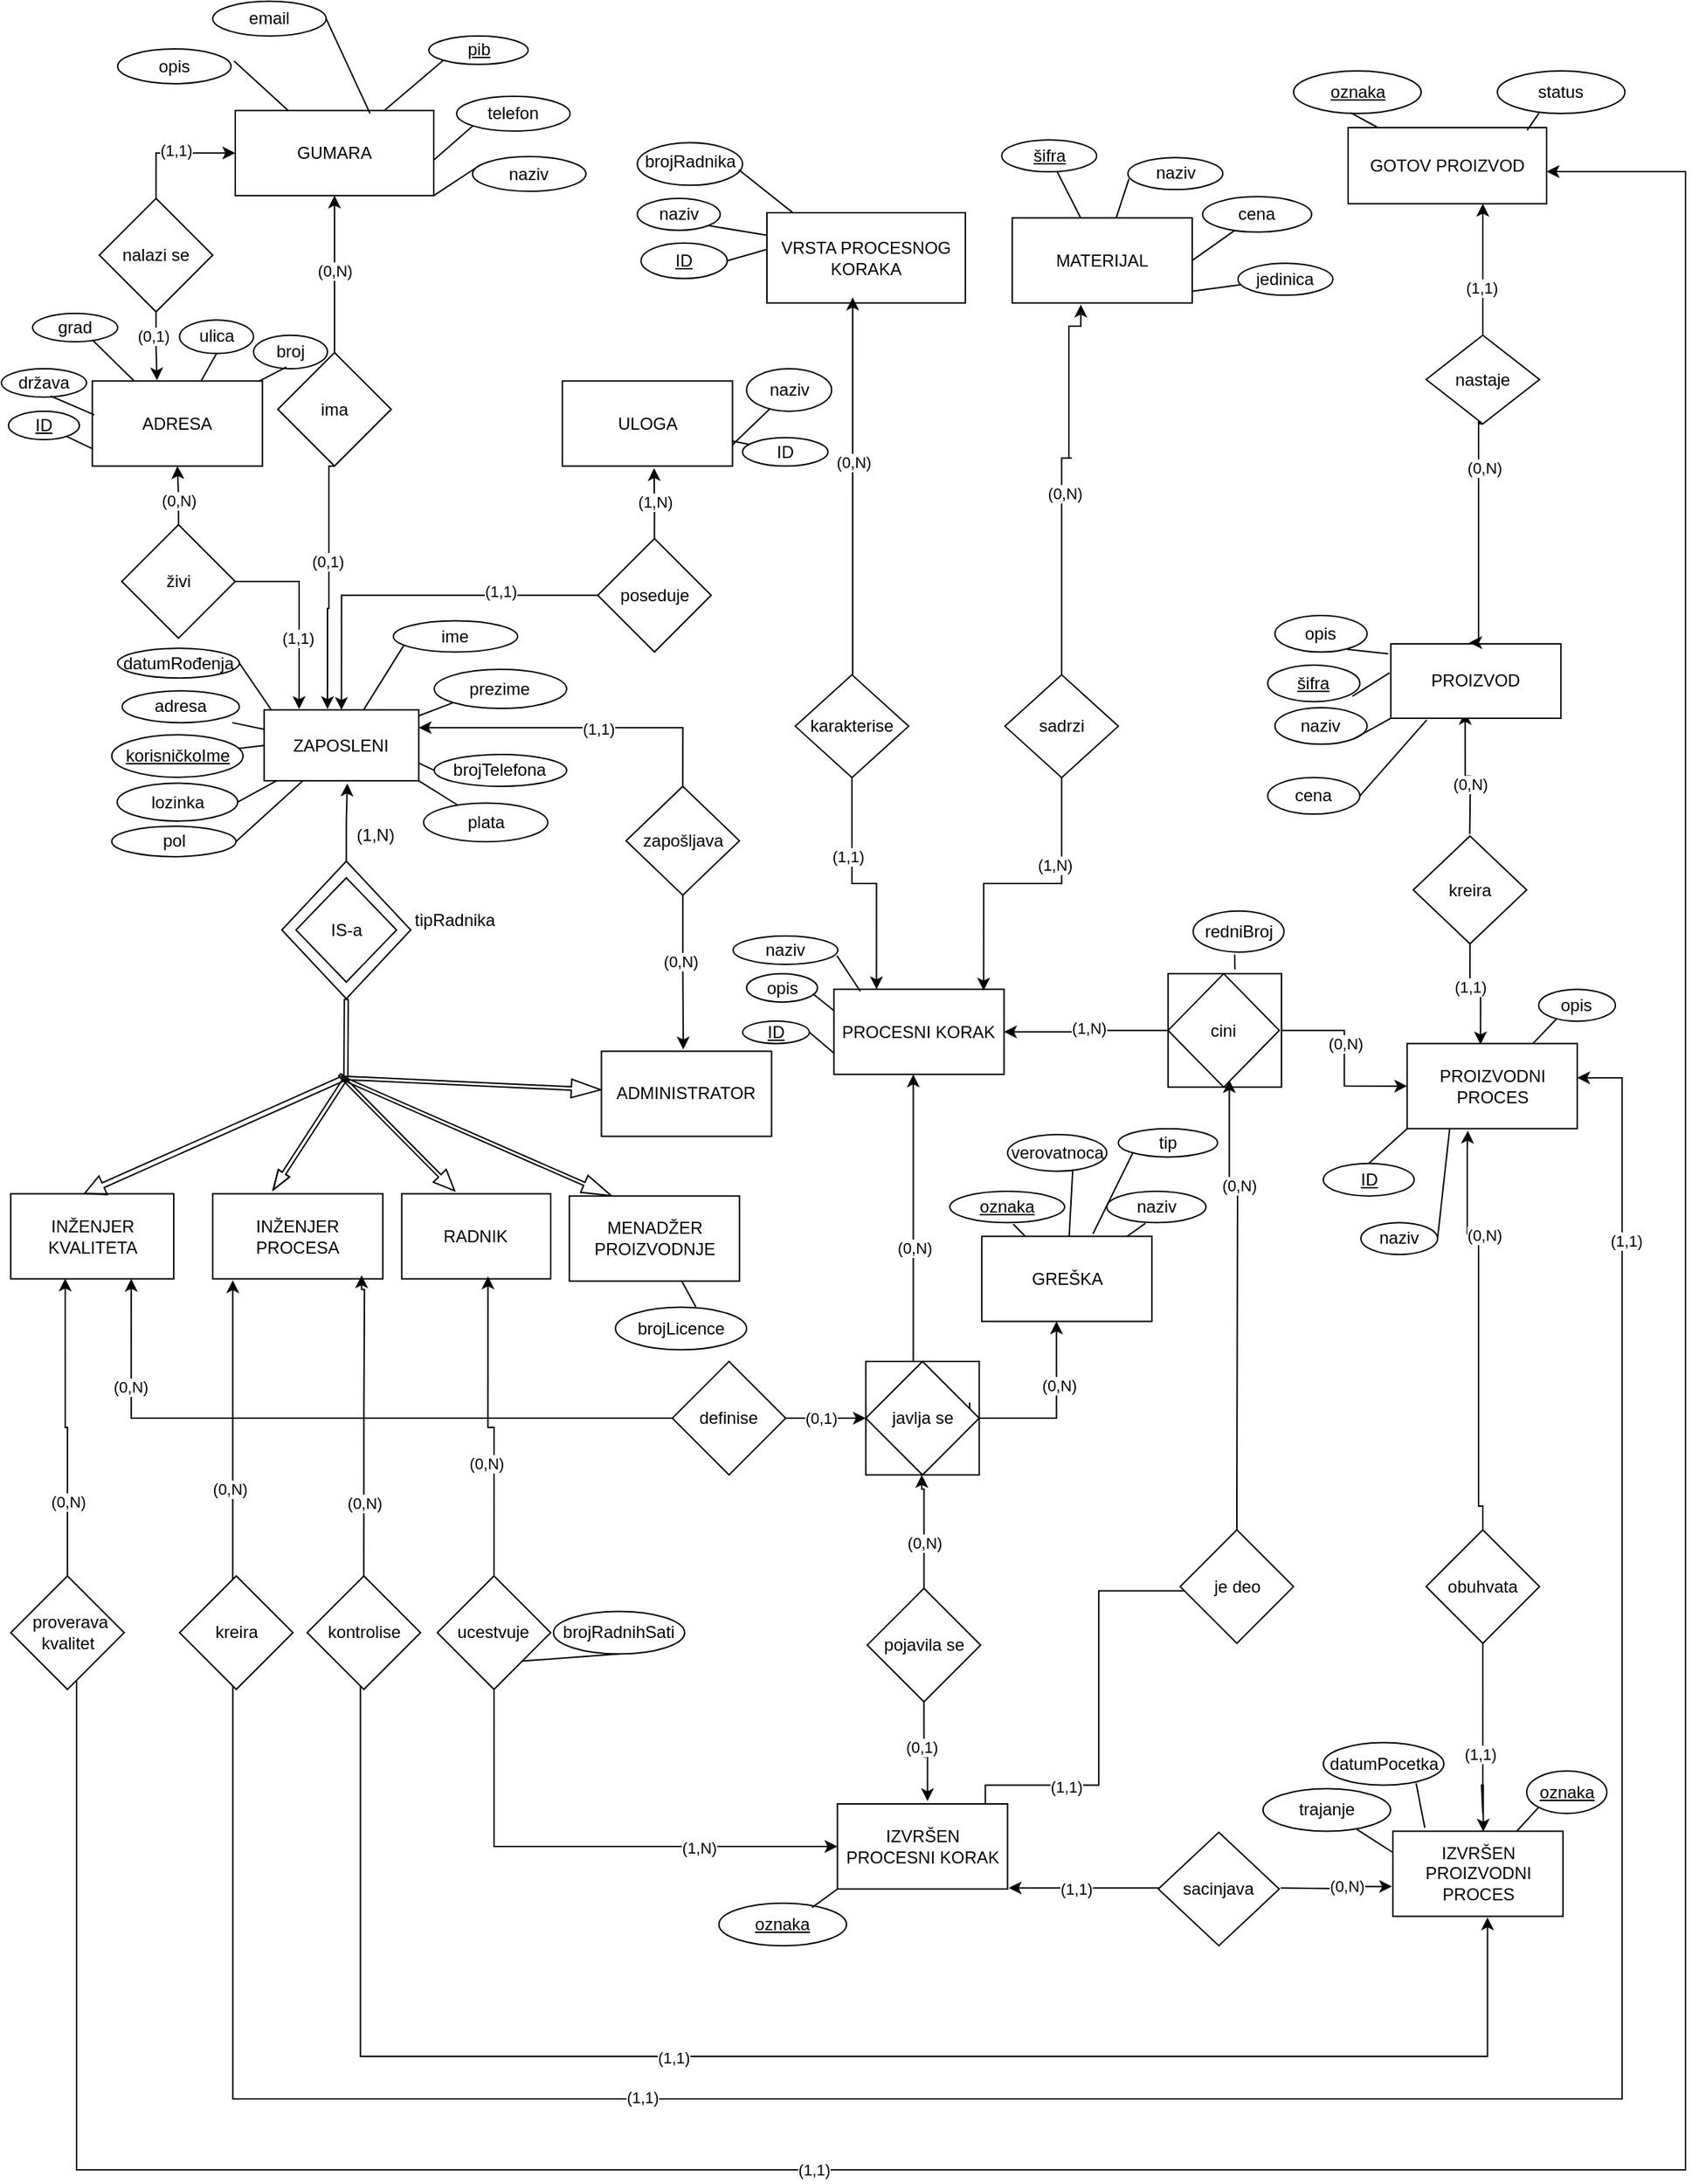 <mxfile version="20.3.6" type="device"><diagram id="0s6Y1X1Y5lELQwm1i0D_" name="Page-1"><mxGraphModel dx="2948" dy="-811" grid="1" gridSize="10" guides="1" tooltips="1" connect="1" arrows="1" fold="1" page="1" pageScale="1" pageWidth="1169" pageHeight="827" math="0" shadow="0"><root><mxCell id="0"/><mxCell id="1" parent="0"/><mxCell id="c4bANYZ1ZKUh2pGeqKbY-1" value="" style="edgeStyle=orthogonalEdgeStyle;rounded=0;orthogonalLoop=1;jettySize=auto;html=1;exitX=0.5;exitY=0;exitDx=0;exitDy=0;" parent="1" source="c4bANYZ1ZKUh2pGeqKbY-105" target="c4bANYZ1ZKUh2pGeqKbY-10" edge="1"><mxGeometry relative="1" as="geometry"><Array as="points"><mxPoint x="93.26" y="3220.01"/></Array><mxPoint x="88.8" y="3209.05" as="sourcePoint"/></mxGeometry></mxCell><mxCell id="c4bANYZ1ZKUh2pGeqKbY-2" value="(0,N)" style="edgeLabel;html=1;align=center;verticalAlign=middle;resizable=0;points=[];" parent="c4bANYZ1ZKUh2pGeqKbY-1" vertex="1" connectable="0"><mxGeometry x="-0.171" relative="1" as="geometry"><mxPoint as="offset"/></mxGeometry></mxCell><mxCell id="c4bANYZ1ZKUh2pGeqKbY-3" value="" style="whiteSpace=wrap;html=1;aspect=fixed;" parent="1" vertex="1"><mxGeometry x="59.75" y="3220.01" width="80" height="80" as="geometry"/></mxCell><mxCell id="c4bANYZ1ZKUh2pGeqKbY-4" style="edgeStyle=orthogonalEdgeStyle;rounded=0;orthogonalLoop=1;jettySize=auto;html=1;" parent="1" source="c4bANYZ1ZKUh2pGeqKbY-7" target="c4bANYZ1ZKUh2pGeqKbY-10" edge="1"><mxGeometry relative="1" as="geometry"/></mxCell><mxCell id="c4bANYZ1ZKUh2pGeqKbY-5" style="edgeStyle=orthogonalEdgeStyle;rounded=0;orthogonalLoop=1;jettySize=auto;html=1;exitX=1;exitY=0.5;exitDx=0;exitDy=0;entryX=0;entryY=0.5;entryDx=0;entryDy=0;" parent="1" source="c4bANYZ1ZKUh2pGeqKbY-7" target="c4bANYZ1ZKUh2pGeqKbY-22" edge="1"><mxGeometry relative="1" as="geometry"/></mxCell><mxCell id="c4bANYZ1ZKUh2pGeqKbY-6" value="(0,N)" style="edgeLabel;html=1;align=center;verticalAlign=middle;resizable=0;points=[];" parent="c4bANYZ1ZKUh2pGeqKbY-5" vertex="1" connectable="0"><mxGeometry x="-0.167" relative="1" as="geometry"><mxPoint as="offset"/></mxGeometry></mxCell><mxCell id="c4bANYZ1ZKUh2pGeqKbY-7" value="" style="whiteSpace=wrap;html=1;aspect=fixed;" parent="1" vertex="1"><mxGeometry x="272.98" y="2946.58" width="80" height="80" as="geometry"/></mxCell><mxCell id="c4bANYZ1ZKUh2pGeqKbY-8" value="GUMARA" style="rounded=0;whiteSpace=wrap;html=1;" parent="1" vertex="1"><mxGeometry x="-385.04" y="2337.91" width="140" height="60" as="geometry"/></mxCell><mxCell id="c4bANYZ1ZKUh2pGeqKbY-9" value="RADNIK" style="rounded=0;whiteSpace=wrap;html=1;" parent="1" vertex="1"><mxGeometry x="-267.63" y="3101.76" width="105.11" height="60" as="geometry"/></mxCell><mxCell id="c4bANYZ1ZKUh2pGeqKbY-10" value="PROCESNI KORAK" style="rounded=0;whiteSpace=wrap;html=1;" parent="1" vertex="1"><mxGeometry x="37.27" y="2957.58" width="120" height="60" as="geometry"/></mxCell><mxCell id="c4bANYZ1ZKUh2pGeqKbY-11" style="edgeStyle=orthogonalEdgeStyle;rounded=0;orthogonalLoop=1;jettySize=auto;html=1;exitX=0.5;exitY=1;exitDx=0;exitDy=0;" parent="1" edge="1" source="c4bANYZ1ZKUh2pGeqKbY-16"><mxGeometry relative="1" as="geometry"><Array as="points"><mxPoint x="-319" y="2589"/><mxPoint x="-319" y="2689"/><mxPoint x="-320" y="2689"/></Array><mxPoint x="-319.36" y="2648.91" as="sourcePoint"/><mxPoint x="-320" y="2760" as="targetPoint"/></mxGeometry></mxCell><mxCell id="c4bANYZ1ZKUh2pGeqKbY-12" value="&lt;span style=&quot;color: rgba(0, 0, 0, 0); font-family: monospace; font-size: 0px; text-align: start; background-color: rgb(248, 249, 250);&quot;&gt;%3CmxGraphModel%3E%3Croot%3E%3CmxCell%20id%3D%220%22%2F%3E%3CmxCell%20id%3D%221%22%20parent%3D%220%22%2F%3E%3CmxCell%20id%3D%222%22%20style%3D%22edgeStyle%3DorthogonalEdgeStyle%3Brounded%3D0%3BorthogonalLoop%3D1%3BjettySize%3Dauto%3Bhtml%3D1%3BexitX%3D1%3BexitY%3D0.5%3BexitDx%3D0%3BexitDy%3D0%3BentryX%3D0%3BentryY%3D0.5%3BentryDx%3D0%3BentryDy%3D0%3B%22%20edge%3D%221%22%20parent%3D%221%22%3E%3CmxGeometry%20relative%3D%221%22%20as%3D%22geometry%22%3E%3CmxPoint%20x%3D%22-8.43%22%20y%3D%221200%22%20as%3D%22sourcePoint%22%2F%3E%3CmxPoint%20x%3D%22115%22%20y%3D%221200%22%20as%3D%22targetPoint%22%2F%3E%3C%2FmxGeometry%3E%3C%2FmxCell%3E%3CmxCell%20id%3D%223%22%20value%3D%22(0%2C1)%22%20style%3D%22edgeLabel%3Bhtml%3D1%3Balign%3Dcenter%3BverticalAlign%3Dmiddle%3Bresizable%3D0%3Bpoints%3D%5B%5D%3B%22%20vertex%3D%221%22%20connectable%3D%220%22%20parent%3D%222%22%3E%3CmxGeometry%20x%3D%220.28%22%20y%3D%221%22%20relative%3D%221%22%20as%3D%22geometry%22%3E%3CmxPoint%20x%3D%22-16%22%20as%3D%22offset%22%2F%3E%3C%2FmxGeometry%3E%3C%2FmxCell%3E%3C%2Froot%3E%3C%2FmxGraphModel%3E&lt;/span&gt;" style="edgeLabel;html=1;align=center;verticalAlign=middle;resizable=0;points=[];" parent="c4bANYZ1ZKUh2pGeqKbY-11" vertex="1" connectable="0"><mxGeometry x="-0.111" y="-2" relative="1" as="geometry"><mxPoint as="offset"/></mxGeometry></mxCell><mxCell id="c4bANYZ1ZKUh2pGeqKbY-13" value="(0,1)" style="edgeLabel;html=1;align=center;verticalAlign=middle;resizable=0;points=[];" parent="c4bANYZ1ZKUh2pGeqKbY-11" vertex="1" connectable="0"><mxGeometry x="-0.064" y="-1" relative="1" as="geometry"><mxPoint y="-11" as="offset"/></mxGeometry></mxCell><mxCell id="c4bANYZ1ZKUh2pGeqKbY-14" style="edgeStyle=orthogonalEdgeStyle;rounded=0;orthogonalLoop=1;jettySize=auto;html=1;exitX=0.5;exitY=0;exitDx=0;exitDy=0;entryX=0.5;entryY=1;entryDx=0;entryDy=0;" parent="1" source="c4bANYZ1ZKUh2pGeqKbY-16" target="c4bANYZ1ZKUh2pGeqKbY-8" edge="1"><mxGeometry relative="1" as="geometry"><mxPoint x="-315" y="2531.16" as="sourcePoint"/></mxGeometry></mxCell><mxCell id="c4bANYZ1ZKUh2pGeqKbY-15" value="(0,N)" style="edgeLabel;html=1;align=center;verticalAlign=middle;resizable=0;points=[];" parent="c4bANYZ1ZKUh2pGeqKbY-14" vertex="1" connectable="0"><mxGeometry x="0.28" y="1" relative="1" as="geometry"><mxPoint x="1" y="13" as="offset"/></mxGeometry></mxCell><mxCell id="c4bANYZ1ZKUh2pGeqKbY-16" value="ima" style="rhombus;whiteSpace=wrap;html=1;" parent="1" vertex="1"><mxGeometry x="-355.04" y="2508.66" width="80" height="80" as="geometry"/></mxCell><mxCell id="c4bANYZ1ZKUh2pGeqKbY-17" style="edgeStyle=orthogonalEdgeStyle;rounded=0;orthogonalLoop=1;jettySize=auto;html=1;exitX=0.5;exitY=0;exitDx=0;exitDy=0;entryX=0.579;entryY=0.971;entryDx=0;entryDy=0;entryPerimeter=0;" parent="1" source="c4bANYZ1ZKUh2pGeqKbY-20" target="c4bANYZ1ZKUh2pGeqKbY-9" edge="1"><mxGeometry relative="1" as="geometry"><mxPoint x="30.65" y="3101.76" as="targetPoint"/></mxGeometry></mxCell><mxCell id="c4bANYZ1ZKUh2pGeqKbY-18" value="(0,N)" style="edgeLabel;html=1;align=center;verticalAlign=middle;resizable=0;points=[];" parent="c4bANYZ1ZKUh2pGeqKbY-17" vertex="1" connectable="0"><mxGeometry x="0.217" y="1" relative="1" as="geometry"><mxPoint y="47" as="offset"/></mxGeometry></mxCell><mxCell id="c4bANYZ1ZKUh2pGeqKbY-19" style="edgeStyle=orthogonalEdgeStyle;rounded=0;orthogonalLoop=1;jettySize=auto;html=1;exitX=0.5;exitY=1;exitDx=0;exitDy=0;entryX=0;entryY=0.5;entryDx=0;entryDy=0;" parent="1" source="c4bANYZ1ZKUh2pGeqKbY-20" target="c4bANYZ1ZKUh2pGeqKbY-41" edge="1"><mxGeometry relative="1" as="geometry"><mxPoint x="40.57" y="3606.25" as="targetPoint"/><Array as="points"><mxPoint x="-202.74" y="3562.01"/></Array></mxGeometry></mxCell><mxCell id="c4bANYZ1ZKUh2pGeqKbY-181" value="(1,N)" style="edgeLabel;html=1;align=center;verticalAlign=middle;resizable=0;points=[];" parent="c4bANYZ1ZKUh2pGeqKbY-19" vertex="1" connectable="0"><mxGeometry x="0.447" y="-1" relative="1" as="geometry"><mxPoint as="offset"/></mxGeometry></mxCell><mxCell id="c4bANYZ1ZKUh2pGeqKbY-20" value="ucestvuje" style="rhombus;whiteSpace=wrap;html=1;" parent="1" vertex="1"><mxGeometry x="-242.52" y="3371.25" width="80" height="80" as="geometry"/></mxCell><mxCell id="c4bANYZ1ZKUh2pGeqKbY-21" value="cini" style="rhombus;whiteSpace=wrap;html=1;" parent="1" vertex="1"><mxGeometry x="272.98" y="2946.58" width="78.43" height="80" as="geometry"/></mxCell><mxCell id="c4bANYZ1ZKUh2pGeqKbY-22" value="PROIZVODNI PROCES" style="rounded=0;whiteSpace=wrap;html=1;" parent="1" vertex="1"><mxGeometry x="441.63" y="2995.83" width="120" height="60" as="geometry"/></mxCell><mxCell id="c4bANYZ1ZKUh2pGeqKbY-23" style="edgeStyle=orthogonalEdgeStyle;rounded=0;orthogonalLoop=1;jettySize=auto;html=1;exitX=0.5;exitY=1;exitDx=0;exitDy=0;entryX=0.431;entryY=0.011;entryDx=0;entryDy=0;entryPerimeter=0;" parent="1" source="c4bANYZ1ZKUh2pGeqKbY-27" target="c4bANYZ1ZKUh2pGeqKbY-22" edge="1"><mxGeometry relative="1" as="geometry"/></mxCell><mxCell id="c4bANYZ1ZKUh2pGeqKbY-24" value="(1,1)" style="edgeLabel;html=1;align=center;verticalAlign=middle;resizable=0;points=[];" parent="c4bANYZ1ZKUh2pGeqKbY-23" vertex="1" connectable="0"><mxGeometry x="-0.226" relative="1" as="geometry"><mxPoint as="offset"/></mxGeometry></mxCell><mxCell id="c4bANYZ1ZKUh2pGeqKbY-25" style="edgeStyle=orthogonalEdgeStyle;rounded=0;orthogonalLoop=1;jettySize=auto;html=1;entryX=0.437;entryY=0.914;entryDx=0;entryDy=0;entryPerimeter=0;" parent="1" target="c4bANYZ1ZKUh2pGeqKbY-28" edge="1"><mxGeometry relative="1" as="geometry"><mxPoint x="485.777" y="2848.091" as="sourcePoint"/><mxPoint x="485.81" y="2808.31" as="targetPoint"/></mxGeometry></mxCell><mxCell id="c4bANYZ1ZKUh2pGeqKbY-26" value="(0,N)" style="edgeLabel;html=1;align=center;verticalAlign=middle;resizable=0;points=[];" parent="c4bANYZ1ZKUh2pGeqKbY-25" vertex="1" connectable="0"><mxGeometry x="-0.205" relative="1" as="geometry"><mxPoint as="offset"/></mxGeometry></mxCell><mxCell id="c4bANYZ1ZKUh2pGeqKbY-27" value="kreira" style="rhombus;whiteSpace=wrap;html=1;" parent="1" vertex="1"><mxGeometry x="445.94" y="2849.5" width="80" height="76" as="geometry"/></mxCell><mxCell id="c4bANYZ1ZKUh2pGeqKbY-28" value="PROIZVOD" style="rounded=0;whiteSpace=wrap;html=1;" parent="1" vertex="1"><mxGeometry x="430.12" y="2713.99" width="120" height="52.5" as="geometry"/></mxCell><mxCell id="c4bANYZ1ZKUh2pGeqKbY-29" value="GREŠKA" style="rounded=0;whiteSpace=wrap;html=1;" parent="1" vertex="1"><mxGeometry x="141.58" y="3131.76" width="120" height="60" as="geometry"/></mxCell><mxCell id="c4bANYZ1ZKUh2pGeqKbY-30" style="edgeStyle=orthogonalEdgeStyle;rounded=0;orthogonalLoop=1;jettySize=auto;html=1;exitX=0.5;exitY=1;exitDx=0;exitDy=0;entryX=0.88;entryY=0.015;entryDx=0;entryDy=0;entryPerimeter=0;" parent="1" source="c4bANYZ1ZKUh2pGeqKbY-34" target="c4bANYZ1ZKUh2pGeqKbY-10" edge="1"><mxGeometry relative="1" as="geometry"/></mxCell><mxCell id="c4bANYZ1ZKUh2pGeqKbY-31" value="(1,N)" style="edgeLabel;html=1;align=center;verticalAlign=middle;resizable=0;points=[];" parent="c4bANYZ1ZKUh2pGeqKbY-30" vertex="1" connectable="0"><mxGeometry x="-0.258" y="1" relative="1" as="geometry"><mxPoint x="-4" y="-14" as="offset"/></mxGeometry></mxCell><mxCell id="c4bANYZ1ZKUh2pGeqKbY-32" style="edgeStyle=orthogonalEdgeStyle;rounded=0;orthogonalLoop=1;jettySize=auto;html=1;exitX=0.5;exitY=0;exitDx=0;exitDy=0;entryX=0.381;entryY=1.019;entryDx=0;entryDy=0;entryPerimeter=0;" parent="1" source="c4bANYZ1ZKUh2pGeqKbY-34" target="c4bANYZ1ZKUh2pGeqKbY-35" edge="1"><mxGeometry relative="1" as="geometry"><mxPoint x="220" y="2650" as="targetPoint"/><Array as="points"><mxPoint x="205" y="2583"/><mxPoint x="203" y="2583"/><mxPoint x="203" y="2490"/><mxPoint x="204" y="2490"/></Array></mxGeometry></mxCell><mxCell id="c4bANYZ1ZKUh2pGeqKbY-33" value="(0,N)" style="edgeLabel;html=1;align=center;verticalAlign=middle;resizable=0;points=[];" parent="c4bANYZ1ZKUh2pGeqKbY-32" vertex="1" connectable="0"><mxGeometry x="-0.115" y="-2" relative="1" as="geometry"><mxPoint y="-5" as="offset"/></mxGeometry></mxCell><mxCell id="c4bANYZ1ZKUh2pGeqKbY-34" value="sadrzi" style="rhombus;whiteSpace=wrap;html=1;" parent="1" vertex="1"><mxGeometry x="157.9" y="2735.81" width="80" height="72.5" as="geometry"/></mxCell><mxCell id="c4bANYZ1ZKUh2pGeqKbY-35" value="MATERIJAL" style="rounded=0;whiteSpace=wrap;html=1;" parent="1" vertex="1"><mxGeometry x="163.07" y="2413.66" width="126.93" height="60" as="geometry"/></mxCell><mxCell id="c4bANYZ1ZKUh2pGeqKbY-36" style="edgeStyle=orthogonalEdgeStyle;rounded=0;orthogonalLoop=1;jettySize=auto;html=1;exitX=0.5;exitY=0;exitDx=0;exitDy=0;entryX=0.551;entryY=0.938;entryDx=0;entryDy=0;entryPerimeter=0;" parent="1" source="c4bANYZ1ZKUh2pGeqKbY-40" edge="1" target="c4bANYZ1ZKUh2pGeqKbY-21"><mxGeometry relative="1" as="geometry"><mxPoint x="330" y="3140" as="targetPoint"/><Array as="points"><mxPoint x="322" y="3319"/><mxPoint x="322" y="3100"/><mxPoint x="316" y="3100"/></Array></mxGeometry></mxCell><mxCell id="c4bANYZ1ZKUh2pGeqKbY-37" value="(0,N)" style="edgeLabel;html=1;align=center;verticalAlign=middle;resizable=0;points=[];" parent="c4bANYZ1ZKUh2pGeqKbY-36" vertex="1" connectable="0"><mxGeometry x="0.392" y="1" relative="1" as="geometry"><mxPoint x="2" y="-19" as="offset"/></mxGeometry></mxCell><mxCell id="c4bANYZ1ZKUh2pGeqKbY-38" style="edgeStyle=orthogonalEdgeStyle;rounded=0;orthogonalLoop=1;jettySize=auto;html=1;" parent="1" source="c4bANYZ1ZKUh2pGeqKbY-40" edge="1"><mxGeometry relative="1" as="geometry"><mxPoint x="144.08" y="3558.75" as="targetPoint"/><Array as="points"><mxPoint x="224.08" y="3381.75"/><mxPoint x="224.08" y="3518.75"/><mxPoint x="144.08" y="3518.75"/></Array></mxGeometry></mxCell><mxCell id="c4bANYZ1ZKUh2pGeqKbY-39" value="(1,1)" style="edgeLabel;html=1;align=center;verticalAlign=middle;resizable=0;points=[];" parent="c4bANYZ1ZKUh2pGeqKbY-38" vertex="1" connectable="0"><mxGeometry x="0.392" y="1" relative="1" as="geometry"><mxPoint as="offset"/></mxGeometry></mxCell><mxCell id="c4bANYZ1ZKUh2pGeqKbY-40" value="je deo" style="rhombus;whiteSpace=wrap;html=1;" parent="1" vertex="1"><mxGeometry x="281.51" y="3338.75" width="80" height="80" as="geometry"/></mxCell><mxCell id="c4bANYZ1ZKUh2pGeqKbY-41" value="IZVRŠEN PROCESNI KORAK" style="rounded=0;whiteSpace=wrap;html=1;" parent="1" vertex="1"><mxGeometry x="39.75" y="3532" width="120" height="60" as="geometry"/></mxCell><mxCell id="c4bANYZ1ZKUh2pGeqKbY-42" value="VRSTA PROCESNOG KORAKA" style="rounded=0;whiteSpace=wrap;html=1;" parent="1" vertex="1"><mxGeometry x="-10" y="2410" width="140" height="63.66" as="geometry"/></mxCell><mxCell id="c4bANYZ1ZKUh2pGeqKbY-43" style="edgeStyle=orthogonalEdgeStyle;rounded=0;orthogonalLoop=1;jettySize=auto;html=1;entryX=0.25;entryY=0;entryDx=0;entryDy=0;" parent="1" source="c4bANYZ1ZKUh2pGeqKbY-47" target="c4bANYZ1ZKUh2pGeqKbY-10" edge="1"><mxGeometry relative="1" as="geometry"/></mxCell><mxCell id="c4bANYZ1ZKUh2pGeqKbY-44" value="(1,1)" style="edgeLabel;html=1;align=center;verticalAlign=middle;resizable=0;points=[];" parent="c4bANYZ1ZKUh2pGeqKbY-43" vertex="1" connectable="0"><mxGeometry x="0.624" relative="1" as="geometry"><mxPoint x="-21" y="-63" as="offset"/></mxGeometry></mxCell><mxCell id="c4bANYZ1ZKUh2pGeqKbY-45" style="edgeStyle=orthogonalEdgeStyle;rounded=0;orthogonalLoop=1;jettySize=auto;html=1;exitX=0.5;exitY=0;exitDx=0;exitDy=0;entryX=0.432;entryY=0.939;entryDx=0;entryDy=0;entryPerimeter=0;" parent="1" source="c4bANYZ1ZKUh2pGeqKbY-47" target="c4bANYZ1ZKUh2pGeqKbY-42" edge="1"><mxGeometry relative="1" as="geometry"><mxPoint x="0.57" y="2976" as="sourcePoint"/><mxPoint x="70" y="2480" as="targetPoint"/><Array as="points"><mxPoint x="48" y="2740"/><mxPoint x="50" y="2740"/><mxPoint x="50" y="2470"/></Array></mxGeometry></mxCell><mxCell id="c4bANYZ1ZKUh2pGeqKbY-46" value="(0,N)" style="edgeLabel;html=1;align=center;verticalAlign=middle;resizable=0;points=[];" parent="c4bANYZ1ZKUh2pGeqKbY-45" vertex="1" connectable="0"><mxGeometry x="0.44" y="-2" relative="1" as="geometry"><mxPoint x="-2" y="38" as="offset"/></mxGeometry></mxCell><mxCell id="c4bANYZ1ZKUh2pGeqKbY-47" value="karakterise" style="rhombus;whiteSpace=wrap;html=1;" parent="1" vertex="1"><mxGeometry x="10.0" y="2735.81" width="80" height="72.5" as="geometry"/></mxCell><mxCell id="c4bANYZ1ZKUh2pGeqKbY-48" style="edgeStyle=orthogonalEdgeStyle;rounded=0;orthogonalLoop=1;jettySize=auto;html=1;exitX=0.5;exitY=0;exitDx=0;exitDy=0;entryX=0.357;entryY=1.024;entryDx=0;entryDy=0;entryPerimeter=0;" parent="1" source="c4bANYZ1ZKUh2pGeqKbY-53" target="c4bANYZ1ZKUh2pGeqKbY-22" edge="1"><mxGeometry relative="1" as="geometry"><Array as="points"><mxPoint x="495" y="3322"/><mxPoint x="492" y="3322"/><mxPoint x="492" y="3130"/><mxPoint x="484" y="3130"/><mxPoint x="484" y="3070"/></Array><mxPoint x="494.08" y="3067.79" as="targetPoint"/></mxGeometry></mxCell><mxCell id="c4bANYZ1ZKUh2pGeqKbY-49" value="(1,N)" style="edgeLabel;html=1;align=center;verticalAlign=middle;resizable=0;points=[];" parent="c4bANYZ1ZKUh2pGeqKbY-48" vertex="1" connectable="0"><mxGeometry x="0.626" relative="1" as="geometry"><mxPoint x="-267" y="-127" as="offset"/></mxGeometry></mxCell><mxCell id="c4bANYZ1ZKUh2pGeqKbY-50" value="(0,N)" style="edgeLabel;html=1;align=center;verticalAlign=middle;resizable=0;points=[];" parent="c4bANYZ1ZKUh2pGeqKbY-48" vertex="1" connectable="0"><mxGeometry x="0.107" y="-4" relative="1" as="geometry"><mxPoint y="-49" as="offset"/></mxGeometry></mxCell><mxCell id="c4bANYZ1ZKUh2pGeqKbY-51" style="edgeStyle=orthogonalEdgeStyle;rounded=0;orthogonalLoop=1;jettySize=auto;html=1;exitX=0.5;exitY=1;exitDx=0;exitDy=0;entryX=0.531;entryY=0.005;entryDx=0;entryDy=0;entryPerimeter=0;" parent="1" source="c4bANYZ1ZKUh2pGeqKbY-53" target="c4bANYZ1ZKUh2pGeqKbY-54" edge="1"><mxGeometry relative="1" as="geometry"><Array as="points"><mxPoint x="495.08" y="3538.75"/><mxPoint x="494.08" y="3538.75"/><mxPoint x="494.08" y="3518.75"/><mxPoint x="495.08" y="3518.75"/></Array></mxGeometry></mxCell><mxCell id="c4bANYZ1ZKUh2pGeqKbY-52" value="(1,1)" style="edgeLabel;html=1;align=center;verticalAlign=middle;resizable=0;points=[];" parent="c4bANYZ1ZKUh2pGeqKbY-51" vertex="1" connectable="0"><mxGeometry x="-0.105" y="-2" relative="1" as="geometry"><mxPoint as="offset"/></mxGeometry></mxCell><mxCell id="c4bANYZ1ZKUh2pGeqKbY-53" value="obuhvata" style="rhombus;whiteSpace=wrap;html=1;" parent="1" vertex="1"><mxGeometry x="455.01" y="3338.75" width="80" height="80" as="geometry"/></mxCell><mxCell id="c4bANYZ1ZKUh2pGeqKbY-54" value="IZVRŠEN PROIZVODNI PROCES" style="rounded=0;whiteSpace=wrap;html=1;" parent="1" vertex="1"><mxGeometry x="431.58" y="3551.25" width="120" height="60" as="geometry"/></mxCell><mxCell id="c4bANYZ1ZKUh2pGeqKbY-55" style="edgeStyle=orthogonalEdgeStyle;rounded=0;orthogonalLoop=1;jettySize=auto;html=1;exitX=1;exitY=0.5;exitDx=0;exitDy=0;entryX=-0.005;entryY=0.649;entryDx=0;entryDy=0;entryPerimeter=0;" parent="1" target="c4bANYZ1ZKUh2pGeqKbY-54" edge="1"><mxGeometry relative="1" as="geometry"><mxPoint x="352.46" y="3591.25" as="sourcePoint"/></mxGeometry></mxCell><mxCell id="c4bANYZ1ZKUh2pGeqKbY-56" value="(0,N)" style="edgeLabel;html=1;align=center;verticalAlign=middle;resizable=0;points=[];" parent="c4bANYZ1ZKUh2pGeqKbY-55" vertex="1" connectable="0"><mxGeometry x="0.203" relative="1" as="geometry"><mxPoint as="offset"/></mxGeometry></mxCell><mxCell id="c4bANYZ1ZKUh2pGeqKbY-57" style="edgeStyle=orthogonalEdgeStyle;rounded=0;orthogonalLoop=1;jettySize=auto;html=1;exitX=0;exitY=0.5;exitDx=0;exitDy=0;entryX=1;entryY=0.5;entryDx=0;entryDy=0;" parent="1" edge="1"><mxGeometry relative="1" as="geometry"><mxPoint x="267.14" y="3591.25" as="sourcePoint"/><mxPoint x="160.57" y="3591.25" as="targetPoint"/></mxGeometry></mxCell><mxCell id="c4bANYZ1ZKUh2pGeqKbY-58" value="(1,1)" style="edgeLabel;html=1;align=center;verticalAlign=middle;resizable=0;points=[];" parent="c4bANYZ1ZKUh2pGeqKbY-57" vertex="1" connectable="0"><mxGeometry x="0.103" relative="1" as="geometry"><mxPoint as="offset"/></mxGeometry></mxCell><mxCell id="c4bANYZ1ZKUh2pGeqKbY-59" value="sacinjava" style="rhombus;whiteSpace=wrap;html=1;" parent="1" vertex="1"><mxGeometry x="266.09" y="3552" width="85.32" height="80" as="geometry"/></mxCell><mxCell id="c4bANYZ1ZKUh2pGeqKbY-60" style="edgeStyle=orthogonalEdgeStyle;rounded=0;orthogonalLoop=1;jettySize=auto;html=1;entryX=0.5;entryY=1;entryDx=0;entryDy=0;startArrow=none;" parent="1" source="c4bANYZ1ZKUh2pGeqKbY-108" target="c4bANYZ1ZKUh2pGeqKbY-3" edge="1"><mxGeometry relative="1" as="geometry"><mxPoint x="100.57" y="3291.25" as="targetPoint"/><Array as="points"><mxPoint x="100.26" y="3310.01"/><mxPoint x="99.26" y="3310.01"/><mxPoint x="99.26" y="3300.01"/></Array><mxPoint x="144.58" y="3461.25" as="sourcePoint"/></mxGeometry></mxCell><mxCell id="c4bANYZ1ZKUh2pGeqKbY-61" value="(0,N)" style="edgeLabel;html=1;align=center;verticalAlign=middle;resizable=0;points=[];" parent="c4bANYZ1ZKUh2pGeqKbY-60" vertex="1" connectable="0"><mxGeometry x="-0.221" relative="1" as="geometry"><mxPoint as="offset"/></mxGeometry></mxCell><mxCell id="c4bANYZ1ZKUh2pGeqKbY-62" style="edgeStyle=orthogonalEdgeStyle;rounded=0;orthogonalLoop=1;jettySize=auto;html=1;" parent="1" source="c4bANYZ1ZKUh2pGeqKbY-66" target="c4bANYZ1ZKUh2pGeqKbY-67" edge="1"><mxGeometry relative="1" as="geometry"><mxPoint x="460" y="2410" as="targetPoint"/><Array as="points"><mxPoint x="495" y="2410"/><mxPoint x="495" y="2410"/></Array></mxGeometry></mxCell><mxCell id="c4bANYZ1ZKUh2pGeqKbY-63" value="(1,1)" style="edgeLabel;html=1;align=center;verticalAlign=middle;resizable=0;points=[];" parent="c4bANYZ1ZKUh2pGeqKbY-62" vertex="1" connectable="0"><mxGeometry x="-0.276" y="1" relative="1" as="geometry"><mxPoint as="offset"/></mxGeometry></mxCell><mxCell id="c4bANYZ1ZKUh2pGeqKbY-64" style="edgeStyle=orthogonalEdgeStyle;rounded=0;orthogonalLoop=1;jettySize=auto;html=1;exitX=0.5;exitY=1;exitDx=0;exitDy=0;entryX=0.461;entryY=-0.017;entryDx=0;entryDy=0;entryPerimeter=0;" parent="1" source="c4bANYZ1ZKUh2pGeqKbY-66" target="c4bANYZ1ZKUh2pGeqKbY-28" edge="1"><mxGeometry relative="1" as="geometry"><Array as="points"><mxPoint x="493" y="2511"/><mxPoint x="492" y="2511"/><mxPoint x="492" y="2713"/></Array><mxPoint x="495.11" y="2586.48" as="targetPoint"/></mxGeometry></mxCell><mxCell id="c4bANYZ1ZKUh2pGeqKbY-65" value="(0,N)" style="edgeLabel;html=1;align=center;verticalAlign=middle;resizable=0;points=[];" parent="c4bANYZ1ZKUh2pGeqKbY-64" vertex="1" connectable="0"><mxGeometry x="-0.249" y="-1" relative="1" as="geometry"><mxPoint x="5" y="32" as="offset"/></mxGeometry></mxCell><mxCell id="c4bANYZ1ZKUh2pGeqKbY-66" value="nastaje" style="rhombus;whiteSpace=wrap;html=1;" parent="1" vertex="1"><mxGeometry x="455.01" y="2496.34" width="80" height="62.5" as="geometry"/></mxCell><mxCell id="c4bANYZ1ZKUh2pGeqKbY-67" value="GOTOV PROIZVOD" style="rounded=0;whiteSpace=wrap;html=1;" parent="1" vertex="1"><mxGeometry x="400" y="2350" width="140" height="53.66" as="geometry"/></mxCell><mxCell id="c4bANYZ1ZKUh2pGeqKbY-68" value="ZAPOSLENI" style="rounded=0;whiteSpace=wrap;html=1;" parent="1" vertex="1"><mxGeometry x="-364.68" y="2760.57" width="109.07" height="50" as="geometry"/></mxCell><mxCell id="c4bANYZ1ZKUh2pGeqKbY-69" style="edgeStyle=orthogonalEdgeStyle;rounded=0;orthogonalLoop=1;jettySize=auto;html=1;exitX=0.5;exitY=0;exitDx=0;exitDy=0;entryX=0.538;entryY=1.038;entryDx=0;entryDy=0;entryPerimeter=0;" parent="1" source="c4bANYZ1ZKUh2pGeqKbY-70" target="c4bANYZ1ZKUh2pGeqKbY-68" edge="1"><mxGeometry relative="1" as="geometry"/></mxCell><mxCell id="c4bANYZ1ZKUh2pGeqKbY-70" value="" style="rhombus;whiteSpace=wrap;html=1;" parent="1" vertex="1"><mxGeometry x="-352.18" y="2867.23" width="90.93" height="97" as="geometry"/></mxCell><mxCell id="c4bANYZ1ZKUh2pGeqKbY-71" value="IS-a" style="rhombus;whiteSpace=wrap;html=1;" parent="1" vertex="1"><mxGeometry x="-342.18" y="2878.98" width="70.93" height="73.5" as="geometry"/></mxCell><mxCell id="c4bANYZ1ZKUh2pGeqKbY-72" value="INŽENJER KVALITETA" style="rounded=0;whiteSpace=wrap;html=1;" parent="1" vertex="1"><mxGeometry x="-543.42" y="3101.76" width="115" height="60" as="geometry"/></mxCell><mxCell id="c4bANYZ1ZKUh2pGeqKbY-73" value="INŽENJER PROCESA" style="rounded=0;whiteSpace=wrap;html=1;" parent="1" vertex="1"><mxGeometry x="-400.92" y="3101.76" width="120" height="60" as="geometry"/></mxCell><mxCell id="c4bANYZ1ZKUh2pGeqKbY-75" style="edgeStyle=orthogonalEdgeStyle;rounded=0;orthogonalLoop=1;jettySize=auto;html=1;entryX=0.118;entryY=1.016;entryDx=0;entryDy=0;entryPerimeter=0;" parent="1" source="c4bANYZ1ZKUh2pGeqKbY-80" target="c4bANYZ1ZKUh2pGeqKbY-73" edge="1"><mxGeometry relative="1" as="geometry"><Array as="points"><mxPoint x="-385.92" y="3162.26"/></Array></mxGeometry></mxCell><mxCell id="c4bANYZ1ZKUh2pGeqKbY-76" value="(0,N)" style="edgeLabel;html=1;align=center;verticalAlign=middle;resizable=0;points=[];" parent="c4bANYZ1ZKUh2pGeqKbY-75" vertex="1" connectable="0"><mxGeometry x="0.459" y="1" relative="1" as="geometry"><mxPoint x="-1" y="90" as="offset"/></mxGeometry></mxCell><mxCell id="c4bANYZ1ZKUh2pGeqKbY-77" style="edgeStyle=orthogonalEdgeStyle;rounded=0;orthogonalLoop=1;jettySize=auto;html=1;exitX=0.5;exitY=1;exitDx=0;exitDy=0;" parent="1" source="c4bANYZ1ZKUh2pGeqKbY-80" target="c4bANYZ1ZKUh2pGeqKbY-22" edge="1"><mxGeometry relative="1" as="geometry"><mxPoint x="418.26" y="3822.51" as="targetPoint"/><Array as="points"><mxPoint x="-384.74" y="3403.01"/><mxPoint x="-386.74" y="3403.01"/><mxPoint x="-386.74" y="3740.01"/><mxPoint x="593.26" y="3740.01"/><mxPoint x="593.26" y="3020.01"/></Array></mxGeometry></mxCell><mxCell id="c4bANYZ1ZKUh2pGeqKbY-78" value="(1,1)" style="edgeLabel;html=1;align=center;verticalAlign=middle;resizable=0;points=[];" parent="c4bANYZ1ZKUh2pGeqKbY-77" vertex="1" connectable="0"><mxGeometry x="0.862" y="-2" relative="1" as="geometry"><mxPoint as="offset"/></mxGeometry></mxCell><mxCell id="c4bANYZ1ZKUh2pGeqKbY-79" value="(1,1)" style="edgeLabel;html=1;align=center;verticalAlign=middle;resizable=0;points=[];" parent="c4bANYZ1ZKUh2pGeqKbY-77" vertex="1" connectable="0"><mxGeometry x="-0.318" y="1" relative="1" as="geometry"><mxPoint x="-46" as="offset"/></mxGeometry></mxCell><mxCell id="c4bANYZ1ZKUh2pGeqKbY-80" value="kreira" style="rhombus;whiteSpace=wrap;html=1;" parent="1" vertex="1"><mxGeometry x="-424.35" y="3371.25" width="80" height="80" as="geometry"/></mxCell><mxCell id="c4bANYZ1ZKUh2pGeqKbY-81" style="edgeStyle=orthogonalEdgeStyle;rounded=0;orthogonalLoop=1;jettySize=auto;html=1;exitX=0.5;exitY=0;exitDx=0;exitDy=0;entryX=0.875;entryY=0.958;entryDx=0;entryDy=0;entryPerimeter=0;" parent="1" source="c4bANYZ1ZKUh2pGeqKbY-85" target="c4bANYZ1ZKUh2pGeqKbY-73" edge="1"><mxGeometry relative="1" as="geometry"><mxPoint x="-293.92" y="3169.26" as="targetPoint"/><Array as="points"><mxPoint x="-293.92" y="3256.26"/><mxPoint x="-293.92" y="3169.26"/><mxPoint x="-295.92" y="3169.26"/></Array></mxGeometry></mxCell><mxCell id="c4bANYZ1ZKUh2pGeqKbY-82" value="(0,N)" style="edgeLabel;html=1;align=center;verticalAlign=middle;resizable=0;points=[];" parent="c4bANYZ1ZKUh2pGeqKbY-81" vertex="1" connectable="0"><mxGeometry x="0.417" y="-1" relative="1" as="geometry"><mxPoint x="-1" y="100" as="offset"/></mxGeometry></mxCell><mxCell id="c4bANYZ1ZKUh2pGeqKbY-83" style="edgeStyle=orthogonalEdgeStyle;rounded=0;orthogonalLoop=1;jettySize=auto;html=1;exitX=0.5;exitY=1;exitDx=0;exitDy=0;entryX=0.556;entryY=1.012;entryDx=0;entryDy=0;entryPerimeter=0;" parent="1" source="c4bANYZ1ZKUh2pGeqKbY-85" target="c4bANYZ1ZKUh2pGeqKbY-54" edge="1"><mxGeometry relative="1" as="geometry"><Array as="points"><mxPoint x="-294.74" y="3422.01"/><mxPoint x="-296.74" y="3422.01"/><mxPoint x="-296.74" y="3710.01"/><mxPoint x="498.26" y="3710.01"/></Array></mxGeometry></mxCell><mxCell id="c4bANYZ1ZKUh2pGeqKbY-84" value="(1,1)" style="edgeLabel;html=1;align=center;verticalAlign=middle;resizable=0;points=[];" parent="c4bANYZ1ZKUh2pGeqKbY-83" vertex="1" connectable="0"><mxGeometry x="-0.109" y="-1" relative="1" as="geometry"><mxPoint as="offset"/></mxGeometry></mxCell><mxCell id="c4bANYZ1ZKUh2pGeqKbY-85" value="kontrolise" style="rhombus;whiteSpace=wrap;html=1;" parent="1" vertex="1"><mxGeometry x="-334.35" y="3371.25" width="80" height="80" as="geometry"/></mxCell><mxCell id="c4bANYZ1ZKUh2pGeqKbY-86" style="edgeStyle=orthogonalEdgeStyle;rounded=0;orthogonalLoop=1;jettySize=auto;html=1;" parent="1" source="c4bANYZ1ZKUh2pGeqKbY-90" target="c4bANYZ1ZKUh2pGeqKbY-67" edge="1"><mxGeometry relative="1" as="geometry"><Array as="points"><mxPoint x="-497" y="3790"/><mxPoint x="638" y="3790"/><mxPoint x="638" y="2381"/></Array></mxGeometry></mxCell><mxCell id="c4bANYZ1ZKUh2pGeqKbY-87" value="(1,1)" style="edgeLabel;html=1;align=center;verticalAlign=middle;resizable=0;points=[];" parent="c4bANYZ1ZKUh2pGeqKbY-86" vertex="1" connectable="0"><mxGeometry x="-0.456" relative="1" as="geometry"><mxPoint x="52" as="offset"/></mxGeometry></mxCell><mxCell id="c4bANYZ1ZKUh2pGeqKbY-88" style="edgeStyle=orthogonalEdgeStyle;rounded=0;orthogonalLoop=1;jettySize=auto;html=1;exitX=0.5;exitY=0;exitDx=0;exitDy=0;entryX=0.334;entryY=0.996;entryDx=0;entryDy=0;entryPerimeter=0;" parent="1" source="c4bANYZ1ZKUh2pGeqKbY-90" target="c4bANYZ1ZKUh2pGeqKbY-72" edge="1"><mxGeometry relative="1" as="geometry"><mxPoint x="-503.92" y="3171.76" as="targetPoint"/></mxGeometry></mxCell><mxCell id="c4bANYZ1ZKUh2pGeqKbY-89" value="(0,N)" style="edgeLabel;html=1;align=center;verticalAlign=middle;resizable=0;points=[];" parent="c4bANYZ1ZKUh2pGeqKbY-88" vertex="1" connectable="0"><mxGeometry x="0.064" y="-1" relative="1" as="geometry"><mxPoint x="1" y="58" as="offset"/></mxGeometry></mxCell><mxCell id="c4bANYZ1ZKUh2pGeqKbY-90" value="&amp;nbsp;proverava&lt;br&gt;kvalitet" style="rhombus;whiteSpace=wrap;html=1;" parent="1" vertex="1"><mxGeometry x="-543.42" y="3371.25" width="80" height="80" as="geometry"/></mxCell><mxCell id="c4bANYZ1ZKUh2pGeqKbY-91" style="edgeStyle=orthogonalEdgeStyle;rounded=0;orthogonalLoop=1;jettySize=auto;html=1;exitX=0;exitY=0.5;exitDx=0;exitDy=0;" parent="1" source="c4bANYZ1ZKUh2pGeqKbY-95" edge="1"><mxGeometry relative="1" as="geometry"><mxPoint x="-458.42" y="3161.76" as="targetPoint"/><Array as="points"><mxPoint x="-71.74" y="3260.01"/><mxPoint x="-458.74" y="3260.01"/></Array></mxGeometry></mxCell><mxCell id="c4bANYZ1ZKUh2pGeqKbY-92" value="(0,N)" style="edgeLabel;html=1;align=center;verticalAlign=middle;resizable=0;points=[];" parent="c4bANYZ1ZKUh2pGeqKbY-91" vertex="1" connectable="0"><mxGeometry x="0.69" y="1" relative="1" as="geometry"><mxPoint as="offset"/></mxGeometry></mxCell><mxCell id="c4bANYZ1ZKUh2pGeqKbY-93" style="edgeStyle=orthogonalEdgeStyle;rounded=0;orthogonalLoop=1;jettySize=auto;html=1;entryX=0;entryY=0.5;entryDx=0;entryDy=0;" parent="1" target="c4bANYZ1ZKUh2pGeqKbY-105" edge="1"><mxGeometry relative="1" as="geometry"><mxPoint x="-43.85" y="3249.05" as="sourcePoint"/><mxPoint x="53.01" y="3249.05" as="targetPoint"/><Array as="points"><mxPoint x="-43.74" y="3260.01"/></Array></mxGeometry></mxCell><mxCell id="c4bANYZ1ZKUh2pGeqKbY-94" value="(0,1)" style="edgeLabel;html=1;align=center;verticalAlign=middle;resizable=0;points=[];" parent="c4bANYZ1ZKUh2pGeqKbY-93" vertex="1" connectable="0"><mxGeometry x="0.319" y="-2" relative="1" as="geometry"><mxPoint x="7" y="-2" as="offset"/></mxGeometry></mxCell><mxCell id="c4bANYZ1ZKUh2pGeqKbY-95" value="definise" style="rhombus;whiteSpace=wrap;html=1;" parent="1" vertex="1"><mxGeometry x="-76.74" y="3220.01" width="80" height="80" as="geometry"/></mxCell><mxCell id="c4bANYZ1ZKUh2pGeqKbY-96" value="" style="shape=flexArrow;endArrow=classic;html=1;rounded=0;entryX=0.449;entryY=0;entryDx=0;entryDy=0;entryPerimeter=0;endWidth=9.76;endSize=4.428;width=3.6;" parent="1" target="c4bANYZ1ZKUh2pGeqKbY-72" edge="1"><mxGeometry width="50" height="50" relative="1" as="geometry"><mxPoint x="-308" y="3020" as="sourcePoint"/><mxPoint x="389.08" y="3201.76" as="targetPoint"/><Array as="points"/></mxGeometry></mxCell><mxCell id="c4bANYZ1ZKUh2pGeqKbY-97" value="" style="shape=flexArrow;endArrow=classic;html=1;rounded=0;entryX=0.353;entryY=-0.039;entryDx=0;entryDy=0;entryPerimeter=0;endWidth=5.68;endSize=4.316;width=2.8;exitX=0.5;exitY=1;exitDx=0;exitDy=0;" parent="1" source="c4bANYZ1ZKUh2pGeqKbY-70" target="c4bANYZ1ZKUh2pGeqKbY-73" edge="1"><mxGeometry width="50" height="50" relative="1" as="geometry"><mxPoint x="-309.24" y="2992.51" as="sourcePoint"/><mxPoint x="388.26" y="3172.51" as="targetPoint"/><Array as="points"><mxPoint x="-307" y="3020"/></Array></mxGeometry></mxCell><mxCell id="c4bANYZ1ZKUh2pGeqKbY-98" value="" style="shape=flexArrow;endArrow=classic;html=1;rounded=0;width=2.4;endSize=4.616;endWidth=9.44;" parent="1" edge="1"><mxGeometry width="50" height="50" relative="1" as="geometry"><mxPoint x="-311.59" y="3017.58" as="sourcePoint"/><mxPoint x="-230" y="3100" as="targetPoint"/></mxGeometry></mxCell><mxCell id="c4bANYZ1ZKUh2pGeqKbY-99" value="" style="shape=flexArrow;endArrow=classic;html=1;rounded=0;endWidth=9.6;endSize=6.58;width=2.4;entryX=0.25;entryY=0;entryDx=0;entryDy=0;" parent="1" target="Bg17gg7AuZMjeADBqEZ--3" edge="1"><mxGeometry width="50" height="50" relative="1" as="geometry"><mxPoint x="-310" y="3020" as="sourcePoint"/><mxPoint x="-108.13" y="3085.83" as="targetPoint"/></mxGeometry></mxCell><mxCell id="c4bANYZ1ZKUh2pGeqKbY-100" value="tipRadnika" style="text;html=1;strokeColor=none;fillColor=none;align=center;verticalAlign=middle;whiteSpace=wrap;rounded=0;" parent="1" vertex="1"><mxGeometry x="-259.68" y="2894.48" width="60" height="30" as="geometry"/></mxCell><mxCell id="c4bANYZ1ZKUh2pGeqKbY-103" style="edgeStyle=orthogonalEdgeStyle;rounded=0;orthogonalLoop=1;jettySize=auto;html=1;exitX=1;exitY=0.5;exitDx=0;exitDy=0;" parent="1" target="c4bANYZ1ZKUh2pGeqKbY-29" edge="1"><mxGeometry relative="1" as="geometry"><mxPoint x="194.02" y="3179.05" as="targetPoint"/><Array as="points"><mxPoint x="133.26" y="3260.01"/><mxPoint x="194.26" y="3260.01"/></Array><mxPoint x="133.01" y="3249.05" as="sourcePoint"/></mxGeometry></mxCell><mxCell id="c4bANYZ1ZKUh2pGeqKbY-104" value="(0,N)" style="edgeLabel;html=1;align=center;verticalAlign=middle;resizable=0;points=[];" parent="c4bANYZ1ZKUh2pGeqKbY-103" vertex="1" connectable="0"><mxGeometry x="0.35" y="-1" relative="1" as="geometry"><mxPoint as="offset"/></mxGeometry></mxCell><mxCell id="c4bANYZ1ZKUh2pGeqKbY-105" value="javlja se" style="rhombus;whiteSpace=wrap;html=1;" parent="1" vertex="1"><mxGeometry x="59.75" y="3220.01" width="80" height="80" as="geometry"/></mxCell><mxCell id="c4bANYZ1ZKUh2pGeqKbY-106" style="edgeStyle=orthogonalEdgeStyle;rounded=0;orthogonalLoop=1;jettySize=auto;html=1;exitX=0.5;exitY=1;exitDx=0;exitDy=0;" parent="1" source="c4bANYZ1ZKUh2pGeqKbY-108" edge="1"><mxGeometry relative="1" as="geometry"><Array as="points"><mxPoint x="102.08" y="3498.75"/><mxPoint x="100.08" y="3498.75"/></Array><mxPoint x="103.26" y="3530.01" as="targetPoint"/></mxGeometry></mxCell><mxCell id="c4bANYZ1ZKUh2pGeqKbY-107" value="(0,1)" style="edgeLabel;html=1;align=center;verticalAlign=middle;resizable=0;points=[];" parent="c4bANYZ1ZKUh2pGeqKbY-106" vertex="1" connectable="0"><mxGeometry x="-0.131" y="-2" relative="1" as="geometry"><mxPoint as="offset"/></mxGeometry></mxCell><mxCell id="c4bANYZ1ZKUh2pGeqKbY-108" value="pojavila se" style="rhombus;whiteSpace=wrap;html=1;" parent="1" vertex="1"><mxGeometry x="60.76" y="3380.01" width="80" height="80" as="geometry"/></mxCell><mxCell id="c4bANYZ1ZKUh2pGeqKbY-109" value="" style="ellipse;whiteSpace=wrap;html=1;" parent="1" vertex="1"><mxGeometry x="-101.39" y="2360.66" width="74.22" height="30" as="geometry"/></mxCell><mxCell id="c4bANYZ1ZKUh2pGeqKbY-110" value="brojRadnika" style="text;html=1;strokeColor=none;fillColor=none;align=center;verticalAlign=middle;whiteSpace=wrap;rounded=0;" parent="1" vertex="1"><mxGeometry x="-94.28" y="2358.16" width="60" height="32.5" as="geometry"/></mxCell><mxCell id="c4bANYZ1ZKUh2pGeqKbY-111" value="naziv" style="ellipse;whiteSpace=wrap;html=1;" parent="1" vertex="1"><mxGeometry x="-101.39" y="2399.91" width="58.43" height="22.5" as="geometry"/></mxCell><mxCell id="c4bANYZ1ZKUh2pGeqKbY-112" value="&lt;u&gt;ID&lt;/u&gt;" style="ellipse;whiteSpace=wrap;html=1;" parent="1" vertex="1"><mxGeometry x="-98.79" y="2431.41" width="60.79" height="25" as="geometry"/></mxCell><mxCell id="c4bANYZ1ZKUh2pGeqKbY-113" value="&lt;u&gt;šifra&lt;/u&gt;" style="ellipse;whiteSpace=wrap;html=1;" parent="1" vertex="1"><mxGeometry x="155.65" y="2358.66" width="66.94" height="22.5" as="geometry"/></mxCell><mxCell id="c4bANYZ1ZKUh2pGeqKbY-114" value="naziv" style="ellipse;whiteSpace=wrap;html=1;" parent="1" vertex="1"><mxGeometry x="244.64" y="2371.16" width="66.94" height="22.5" as="geometry"/></mxCell><mxCell id="c4bANYZ1ZKUh2pGeqKbY-115" value="cena" style="ellipse;whiteSpace=wrap;html=1;" parent="1" vertex="1"><mxGeometry x="297.33" y="2398.66" width="76.94" height="25" as="geometry"/></mxCell><mxCell id="c4bANYZ1ZKUh2pGeqKbY-116" value="jedinica" style="ellipse;whiteSpace=wrap;html=1;" parent="1" vertex="1"><mxGeometry x="322.31" y="2445.66" width="66.94" height="22.5" as="geometry"/></mxCell><mxCell id="c4bANYZ1ZKUh2pGeqKbY-117" value="" style="endArrow=none;html=1;rounded=0;" parent="1" source="c4bANYZ1ZKUh2pGeqKbY-35" target="c4bANYZ1ZKUh2pGeqKbY-113" edge="1"><mxGeometry width="50" height="50" relative="1" as="geometry"><mxPoint x="28.15" y="2601.16" as="sourcePoint"/><mxPoint x="78.15" y="2551.16" as="targetPoint"/></mxGeometry></mxCell><mxCell id="c4bANYZ1ZKUh2pGeqKbY-118" value="" style="endArrow=none;html=1;rounded=0;entryX=0.011;entryY=0.667;entryDx=0;entryDy=0;entryPerimeter=0;" parent="1" source="c4bANYZ1ZKUh2pGeqKbY-35" target="c4bANYZ1ZKUh2pGeqKbY-114" edge="1"><mxGeometry width="50" height="50" relative="1" as="geometry"><mxPoint x="260.589" y="2403.66" as="sourcePoint"/><mxPoint x="290.6" y="2382.558" as="targetPoint"/></mxGeometry></mxCell><mxCell id="c4bANYZ1ZKUh2pGeqKbY-119" value="" style="endArrow=none;html=1;rounded=0;exitX=1;exitY=0.5;exitDx=0;exitDy=0;" parent="1" source="c4bANYZ1ZKUh2pGeqKbY-35" target="c4bANYZ1ZKUh2pGeqKbY-115" edge="1"><mxGeometry width="50" height="50" relative="1" as="geometry"><mxPoint x="270.589" y="2413.66" as="sourcePoint"/><mxPoint x="300.6" y="2392.558" as="targetPoint"/></mxGeometry></mxCell><mxCell id="c4bANYZ1ZKUh2pGeqKbY-120" value="" style="endArrow=none;html=1;rounded=0;exitX=1;exitY=0.861;exitDx=0;exitDy=0;exitPerimeter=0;" parent="1" source="c4bANYZ1ZKUh2pGeqKbY-35" target="c4bANYZ1ZKUh2pGeqKbY-116" edge="1"><mxGeometry width="50" height="50" relative="1" as="geometry"><mxPoint x="280.589" y="2423.66" as="sourcePoint"/><mxPoint x="310.6" y="2402.558" as="targetPoint"/></mxGeometry></mxCell><mxCell id="c4bANYZ1ZKUh2pGeqKbY-121" value="redniBroj" style="ellipse;whiteSpace=wrap;html=1;" parent="1" vertex="1"><mxGeometry x="290.7" y="2902.33" width="64.07" height="29" as="geometry"/></mxCell><mxCell id="c4bANYZ1ZKUh2pGeqKbY-122" value="" style="endArrow=none;html=1;rounded=0;entryX=0.373;entryY=0.989;entryDx=0;entryDy=0;entryPerimeter=0;" parent="1" edge="1"><mxGeometry width="50" height="50" relative="1" as="geometry"><mxPoint x="320.14" y="2943.49" as="sourcePoint"/><mxPoint x="319.968" y="2933.171" as="targetPoint"/></mxGeometry></mxCell><mxCell id="c4bANYZ1ZKUh2pGeqKbY-123" value="&lt;u&gt;oznaka&lt;/u&gt;" style="ellipse;whiteSpace=wrap;html=1;" parent="1" vertex="1"><mxGeometry x="361.51" y="2310" width="90" height="30" as="geometry"/></mxCell><mxCell id="c4bANYZ1ZKUh2pGeqKbY-124" value="" style="endArrow=none;html=1;rounded=0;entryX=0.449;entryY=0.985;entryDx=0;entryDy=0;entryPerimeter=0;" parent="1" source="c4bANYZ1ZKUh2pGeqKbY-67" target="c4bANYZ1ZKUh2pGeqKbY-123" edge="1"><mxGeometry width="50" height="50" relative="1" as="geometry"><mxPoint x="204.25" y="2490" as="sourcePoint"/><mxPoint x="254.25" y="2440" as="targetPoint"/></mxGeometry></mxCell><mxCell id="c4bANYZ1ZKUh2pGeqKbY-125" value="status" style="ellipse;whiteSpace=wrap;html=1;" parent="1" vertex="1"><mxGeometry x="505.26" y="2310" width="90" height="30" as="geometry"/></mxCell><mxCell id="c4bANYZ1ZKUh2pGeqKbY-126" value="" style="endArrow=none;html=1;rounded=0;entryX=0.327;entryY=0.99;entryDx=0;entryDy=0;entryPerimeter=0;exitX=0.902;exitY=0.034;exitDx=0;exitDy=0;exitPerimeter=0;" parent="1" source="c4bANYZ1ZKUh2pGeqKbY-67" target="c4bANYZ1ZKUh2pGeqKbY-125" edge="1"><mxGeometry width="50" height="50" relative="1" as="geometry"><mxPoint x="204.25" y="2490" as="sourcePoint"/><mxPoint x="254.25" y="2440" as="targetPoint"/></mxGeometry></mxCell><mxCell id="c4bANYZ1ZKUh2pGeqKbY-127" value="&lt;u&gt;oznaka&lt;/u&gt;" style="ellipse;whiteSpace=wrap;html=1;" parent="1" vertex="1"><mxGeometry x="119.02" y="3100" width="80.98" height="22.08" as="geometry"/></mxCell><mxCell id="c4bANYZ1ZKUh2pGeqKbY-128" value="naziv" style="ellipse;whiteSpace=wrap;html=1;" parent="1" vertex="1"><mxGeometry x="229.75" y="3100" width="70" height="22.08" as="geometry"/></mxCell><mxCell id="c4bANYZ1ZKUh2pGeqKbY-129" value="" style="endArrow=none;html=1;rounded=0;entryX=0.965;entryY=0.637;entryDx=0;entryDy=0;entryPerimeter=0;exitX=0.13;exitY=-0.001;exitDx=0;exitDy=0;exitPerimeter=0;" parent="1" source="c4bANYZ1ZKUh2pGeqKbY-42" target="c4bANYZ1ZKUh2pGeqKbY-109" edge="1"><mxGeometry width="50" height="50" relative="1" as="geometry"><mxPoint x="-9.997" y="2389.5" as="sourcePoint"/><mxPoint x="232.83" y="2520.66" as="targetPoint"/></mxGeometry></mxCell><mxCell id="c4bANYZ1ZKUh2pGeqKbY-130" value="" style="endArrow=none;html=1;rounded=0;exitX=1;exitY=1;exitDx=0;exitDy=0;entryX=0;entryY=0.25;entryDx=0;entryDy=0;" parent="1" source="c4bANYZ1ZKUh2pGeqKbY-111" target="c4bANYZ1ZKUh2pGeqKbY-42" edge="1"><mxGeometry width="50" height="50" relative="1" as="geometry"><mxPoint x="182.83" y="2570.66" as="sourcePoint"/><mxPoint x="-15.32" y="2415.172" as="targetPoint"/></mxGeometry></mxCell><mxCell id="c4bANYZ1ZKUh2pGeqKbY-131" value="" style="endArrow=none;html=1;rounded=0;exitX=1;exitY=0.5;exitDx=0;exitDy=0;entryX=0.003;entryY=0.404;entryDx=0;entryDy=0;entryPerimeter=0;" parent="1" source="c4bANYZ1ZKUh2pGeqKbY-112" target="c4bANYZ1ZKUh2pGeqKbY-42" edge="1"><mxGeometry width="50" height="50" relative="1" as="geometry"><mxPoint x="182.83" y="2570.66" as="sourcePoint"/><mxPoint x="-15.32" y="2430.346" as="targetPoint"/></mxGeometry></mxCell><mxCell id="c4bANYZ1ZKUh2pGeqKbY-132" value="verovatnoca" style="ellipse;whiteSpace=wrap;html=1;" parent="1" vertex="1"><mxGeometry x="159.75" y="3060" width="70" height="25.83" as="geometry"/></mxCell><mxCell id="c4bANYZ1ZKUh2pGeqKbY-133" value="" style="endArrow=none;html=1;rounded=0;entryX=0.388;entryY=1.028;entryDx=0;entryDy=0;entryPerimeter=0;" parent="1" source="c4bANYZ1ZKUh2pGeqKbY-29" target="c4bANYZ1ZKUh2pGeqKbY-128" edge="1"><mxGeometry width="50" height="50" relative="1" as="geometry"><mxPoint x="170.59" y="3279.08" as="sourcePoint"/><mxPoint x="220.59" y="3229.08" as="targetPoint"/></mxGeometry></mxCell><mxCell id="c4bANYZ1ZKUh2pGeqKbY-134" value="" style="endArrow=none;html=1;rounded=0;entryX=0.657;entryY=0.956;entryDx=0;entryDy=0;entryPerimeter=0;" parent="1" source="c4bANYZ1ZKUh2pGeqKbY-29" target="c4bANYZ1ZKUh2pGeqKbY-132" edge="1"><mxGeometry width="50" height="50" relative="1" as="geometry"><mxPoint x="170.59" y="3279.08" as="sourcePoint"/><mxPoint x="220.59" y="3229.08" as="targetPoint"/></mxGeometry></mxCell><mxCell id="c4bANYZ1ZKUh2pGeqKbY-135" value="" style="endArrow=none;html=1;rounded=0;entryX=0.552;entryY=1.047;entryDx=0;entryDy=0;entryPerimeter=0;" parent="1" source="c4bANYZ1ZKUh2pGeqKbY-29" target="c4bANYZ1ZKUh2pGeqKbY-127" edge="1"><mxGeometry width="50" height="50" relative="1" as="geometry"><mxPoint x="170.59" y="3279.08" as="sourcePoint"/><mxPoint x="220.59" y="3229.08" as="targetPoint"/></mxGeometry></mxCell><mxCell id="c4bANYZ1ZKUh2pGeqKbY-136" value="naziv" style="ellipse;whiteSpace=wrap;html=1;" parent="1" vertex="1"><mxGeometry x="-217.65" y="2370.41" width="80" height="24.5" as="geometry"/></mxCell><mxCell id="c4bANYZ1ZKUh2pGeqKbY-138" value="telefon&lt;span style=&quot;color: rgba(0, 0, 0, 0); font-family: monospace; font-size: 0px; text-align: start;&quot;&gt;%3CmxGraphModel%3E%3Croot%3E%3CmxCell%20id%3D%220%22%2F%3E%3CmxCell%20id%3D%221%22%20parent%3D%220%22%2F%3E%3CmxCell%20id%3D%222%22%20value%3D%22adresa%26lt%3Bspan%20style%3D%26quot%3Bcolor%3A%20rgba(0%2C%200%2C%200%2C%200)%3B%20font-family%3A%20monospace%3B%20font-size%3A%200px%3B%20text-align%3A%20start%3B%26quot%3B%26gt%3B%253CmxGraphModel%253E%253Croot%253E%253CmxCell%2520id%253D%25220%2522%252F%253E%253CmxCell%2520id%253D%25221%2522%2520parent%253D%25220%2522%252F%253E%253CmxCell%2520id%253D%25222%2522%2520value%253D%2522naziv%2522%2520style%253D%2522ellipse%253BwhiteSpace%253Dwrap%253Bhtml%253D1%253B%2522%2520vertex%253D%25221%2522%2520parent%253D%25221%2522%253E%253CmxGeometry%2520x%253D%2522-418.43%2522%2520y%253D%25222478%2522%2520width%253D%252280%2522%2520height%253D%252224.5%2522%2520as%253D%2522geometry%2522%252F%253E%253C%252FmxCell%253E%253C%252Froot%253E%253C%252FmxGraphModel%253E%26lt%3B%2Fspan%26gt%3B%22%20style%3D%22ellipse%3BwhiteSpace%3Dwrap%3Bhtml%3D1%3B%22%20vertex%3D%221%22%20parent%3D%221%22%3E%3CmxGeometry%20x%3D%22-390%22%20y%3D%222449.5%22%20width%3D%2280%22%20height%3D%2224.5%22%20as%3D%22geometry%22%2F%3E%3C%2FmxCell%3E%3C%2Froot%3E%3C%2FmxGraphModel%3E&lt;/span&gt;" style="ellipse;whiteSpace=wrap;html=1;" parent="1" vertex="1"><mxGeometry x="-228.86" y="2327.91" width="80" height="24.5" as="geometry"/></mxCell><mxCell id="c4bANYZ1ZKUh2pGeqKbY-139" value="email" style="ellipse;whiteSpace=wrap;html=1;" parent="1" vertex="1"><mxGeometry x="-400.92" y="2260.91" width="80" height="24.5" as="geometry"/></mxCell><mxCell id="c4bANYZ1ZKUh2pGeqKbY-140" value="&lt;u&gt;pib&lt;/u&gt;" style="ellipse;whiteSpace=wrap;html=1;" parent="1" vertex="1"><mxGeometry x="-248.47" y="2285.41" width="70" height="20" as="geometry"/></mxCell><mxCell id="c4bANYZ1ZKUh2pGeqKbY-141" value="opis" style="ellipse;whiteSpace=wrap;html=1;" parent="1" vertex="1"><mxGeometry x="-468.01" y="2294.5" width="80" height="24.5" as="geometry"/></mxCell><mxCell id="c4bANYZ1ZKUh2pGeqKbY-143" value="" style="endArrow=none;html=1;rounded=0;entryX=0.679;entryY=0.035;entryDx=0;entryDy=0;entryPerimeter=0;exitX=1;exitY=0.5;exitDx=0;exitDy=0;" parent="1" source="c4bANYZ1ZKUh2pGeqKbY-139" target="c4bANYZ1ZKUh2pGeqKbY-8" edge="1"><mxGeometry width="50" height="50" relative="1" as="geometry"><mxPoint x="-165.04" y="2545.41" as="sourcePoint"/><mxPoint x="-115.04" y="2495.41" as="targetPoint"/></mxGeometry></mxCell><mxCell id="c4bANYZ1ZKUh2pGeqKbY-144" value="" style="endArrow=none;html=1;rounded=0;exitX=1.026;exitY=0.345;exitDx=0;exitDy=0;exitPerimeter=0;" parent="1" source="c4bANYZ1ZKUh2pGeqKbY-141" target="c4bANYZ1ZKUh2pGeqKbY-8" edge="1"><mxGeometry width="50" height="50" relative="1" as="geometry"><mxPoint x="-165.04" y="2545.41" as="sourcePoint"/><mxPoint x="-115.04" y="2495.41" as="targetPoint"/></mxGeometry></mxCell><mxCell id="c4bANYZ1ZKUh2pGeqKbY-145" value="" style="endArrow=none;html=1;rounded=0;entryX=0;entryY=1;entryDx=0;entryDy=0;" parent="1" source="c4bANYZ1ZKUh2pGeqKbY-8" target="c4bANYZ1ZKUh2pGeqKbY-140" edge="1"><mxGeometry width="50" height="50" relative="1" as="geometry"><mxPoint x="-245.04" y="2365.41" as="sourcePoint"/><mxPoint x="-115.04" y="2495.41" as="targetPoint"/></mxGeometry></mxCell><mxCell id="c4bANYZ1ZKUh2pGeqKbY-146" value="" style="endArrow=none;html=1;rounded=0;entryX=0;entryY=1;entryDx=0;entryDy=0;" parent="1" target="c4bANYZ1ZKUh2pGeqKbY-138" edge="1"><mxGeometry width="50" height="50" relative="1" as="geometry"><mxPoint x="-245.04" y="2372.91" as="sourcePoint"/><mxPoint x="-235.04" y="2385.41" as="targetPoint"/></mxGeometry></mxCell><mxCell id="c4bANYZ1ZKUh2pGeqKbY-147" value="" style="endArrow=none;html=1;rounded=0;exitX=1;exitY=1;exitDx=0;exitDy=0;entryX=0.065;entryY=0.249;entryDx=0;entryDy=0;entryPerimeter=0;" parent="1" source="c4bANYZ1ZKUh2pGeqKbY-8" target="c4bANYZ1ZKUh2pGeqKbY-136" edge="1"><mxGeometry width="50" height="50" relative="1" as="geometry"><mxPoint x="-165.04" y="2545.41" as="sourcePoint"/><mxPoint x="-115.04" y="2495.41" as="targetPoint"/></mxGeometry></mxCell><mxCell id="c4bANYZ1ZKUh2pGeqKbY-148" value="ime" style="ellipse;whiteSpace=wrap;html=1;" parent="1" vertex="1"><mxGeometry x="-273.51" y="2697.77" width="87.65" height="22" as="geometry"/></mxCell><mxCell id="c4bANYZ1ZKUh2pGeqKbY-149" value="prezime" style="ellipse;whiteSpace=wrap;html=1;" parent="1" vertex="1"><mxGeometry x="-244.67" y="2732.03" width="93.43" height="27.5" as="geometry"/></mxCell><mxCell id="c4bANYZ1ZKUh2pGeqKbY-150" value="brojTelefona" style="ellipse;whiteSpace=wrap;html=1;" parent="1" vertex="1"><mxGeometry x="-244.67" y="2791.98" width="93.43" height="22.5" as="geometry"/></mxCell><mxCell id="c4bANYZ1ZKUh2pGeqKbY-151" value="adresa" style="ellipse;whiteSpace=wrap;html=1;" parent="1" vertex="1"><mxGeometry x="-464.83" y="2747.07" width="82.65" height="22.5" as="geometry"/></mxCell><mxCell id="c4bANYZ1ZKUh2pGeqKbY-152" value="&lt;u&gt;korisničkoIme&lt;/u&gt;" style="ellipse;whiteSpace=wrap;html=1;" parent="1" vertex="1"><mxGeometry x="-472.18" y="2778.07" width="92.65" height="30" as="geometry"/></mxCell><mxCell id="c4bANYZ1ZKUh2pGeqKbY-153" value="lozinka" style="ellipse;whiteSpace=wrap;html=1;" parent="1" vertex="1"><mxGeometry x="-468.36" y="2812.19" width="85" height="26.75" as="geometry"/></mxCell><mxCell id="c4bANYZ1ZKUh2pGeqKbY-154" value="datumRođenja" style="ellipse;whiteSpace=wrap;html=1;" parent="1" vertex="1"><mxGeometry x="-468.01" y="2717.07" width="85.83" height="21" as="geometry"/></mxCell><mxCell id="c4bANYZ1ZKUh2pGeqKbY-155" value="plata&lt;span style=&quot;color: rgba(0, 0, 0, 0); font-family: monospace; font-size: 0px; text-align: start;&quot;&gt;%3CmxGraphModel%3E%3Croot%3E%3CmxCell%20id%3D%220%22%2F%3E%3CmxCell%20id%3D%221%22%20parent%3D%220%22%2F%3E%3CmxCell%20id%3D%222%22%20value%3D%22ime%22%20style%3D%22ellipse%3BwhiteSpace%3Dwrap%3Bhtml%3D1%3B%22%20vertex%3D%221%22%20parent%3D%221%22%3E%3CmxGeometry%20x%3D%22-243.43%22%20y%3D%222701.5%22%20width%3D%2287.65%22%20height%3D%2230.5%22%20as%3D%22geometry%22%2F%3E%3C%2FmxCell%3E%3C%2Froot%3E%3C%2FmxGraphModel%3E&lt;/span&gt;" style="ellipse;whiteSpace=wrap;html=1;" parent="1" vertex="1"><mxGeometry x="-252.18" y="2826.3" width="87.65" height="27.25" as="geometry"/></mxCell><mxCell id="c4bANYZ1ZKUh2pGeqKbY-156" value="pol" style="ellipse;whiteSpace=wrap;html=1;" parent="1" vertex="1"><mxGeometry x="-472.18" y="2842.57" width="87.65" height="21.5" as="geometry"/></mxCell><mxCell id="c4bANYZ1ZKUh2pGeqKbY-157" value="&lt;u&gt;šifra&lt;/u&gt;" style="ellipse;whiteSpace=wrap;html=1;" parent="1" vertex="1"><mxGeometry x="343.26" y="2728.99" width="65" height="25.75" as="geometry"/></mxCell><mxCell id="c4bANYZ1ZKUh2pGeqKbY-158" value="naziv" style="ellipse;whiteSpace=wrap;html=1;" parent="1" vertex="1"><mxGeometry x="348.37" y="2759.02" width="65" height="25.75" as="geometry"/></mxCell><mxCell id="c4bANYZ1ZKUh2pGeqKbY-159" value="cena" style="ellipse;whiteSpace=wrap;html=1;" parent="1" vertex="1"><mxGeometry x="343.26" y="2808.31" width="65" height="25.75" as="geometry"/></mxCell><mxCell id="c4bANYZ1ZKUh2pGeqKbY-160" value="opis" style="ellipse;whiteSpace=wrap;html=1;" parent="1" vertex="1"><mxGeometry x="348.37" y="2694.02" width="65" height="25.75" as="geometry"/></mxCell><mxCell id="c4bANYZ1ZKUh2pGeqKbY-161" value="" style="endArrow=none;html=1;rounded=0;entryX=0.211;entryY=1.022;entryDx=0;entryDy=0;exitX=1;exitY=0.5;exitDx=0;exitDy=0;entryPerimeter=0;" parent="1" source="c4bANYZ1ZKUh2pGeqKbY-159" target="c4bANYZ1ZKUh2pGeqKbY-28" edge="1"><mxGeometry width="50" height="50" relative="1" as="geometry"><mxPoint x="244.88" y="2886.31" as="sourcePoint"/><mxPoint x="425.81" y="2808.31" as="targetPoint"/></mxGeometry></mxCell><mxCell id="c4bANYZ1ZKUh2pGeqKbY-162" value="" style="endArrow=none;html=1;rounded=0;entryX=0;entryY=1;entryDx=0;entryDy=0;exitX=1;exitY=1;exitDx=0;exitDy=0;" parent="1" source="c4bANYZ1ZKUh2pGeqKbY-158" target="c4bANYZ1ZKUh2pGeqKbY-28" edge="1"><mxGeometry width="50" height="50" relative="1" as="geometry"><mxPoint x="405.81" y="2789.185" as="sourcePoint"/><mxPoint x="426.77" y="2788.99" as="targetPoint"/></mxGeometry></mxCell><mxCell id="c4bANYZ1ZKUh2pGeqKbY-163" value="" style="endArrow=none;html=1;rounded=0;entryX=-0.008;entryY=0.39;entryDx=0;entryDy=0;entryPerimeter=0;exitX=0.92;exitY=0.851;exitDx=0;exitDy=0;exitPerimeter=0;" parent="1" source="c4bANYZ1ZKUh2pGeqKbY-157" target="c4bANYZ1ZKUh2pGeqKbY-28" edge="1"><mxGeometry width="50" height="50" relative="1" as="geometry"><mxPoint x="252.44" y="2869.02" as="sourcePoint"/><mxPoint x="302.44" y="2819.02" as="targetPoint"/></mxGeometry></mxCell><mxCell id="c4bANYZ1ZKUh2pGeqKbY-164" value="" style="endArrow=none;html=1;rounded=0;entryX=-0.016;entryY=0.133;entryDx=0;entryDy=0;entryPerimeter=0;exitX=0.785;exitY=0.926;exitDx=0;exitDy=0;exitPerimeter=0;" parent="1" source="c4bANYZ1ZKUh2pGeqKbY-160" target="c4bANYZ1ZKUh2pGeqKbY-28" edge="1"><mxGeometry width="50" height="50" relative="1" as="geometry"><mxPoint x="252.44" y="2869.02" as="sourcePoint"/><mxPoint x="302.44" y="2819.02" as="targetPoint"/></mxGeometry></mxCell><mxCell id="c4bANYZ1ZKUh2pGeqKbY-165" value="&lt;u&gt;ID&lt;/u&gt;" style="ellipse;whiteSpace=wrap;html=1;" parent="1" vertex="1"><mxGeometry x="382.51" y="3080.33" width="64.07" height="23" as="geometry"/></mxCell><mxCell id="c4bANYZ1ZKUh2pGeqKbY-166" value="naziv" style="ellipse;whiteSpace=wrap;html=1;" parent="1" vertex="1"><mxGeometry x="409.02" y="3122.08" width="54.07" height="22.5" as="geometry"/></mxCell><mxCell id="c4bANYZ1ZKUh2pGeqKbY-167" value="opis" style="ellipse;whiteSpace=wrap;html=1;" parent="1" vertex="1"><mxGeometry x="534.45" y="2957.58" width="54.07" height="22.5" as="geometry"/></mxCell><mxCell id="c4bANYZ1ZKUh2pGeqKbY-168" value="" style="endArrow=none;html=1;rounded=0;entryX=0;entryY=1;entryDx=0;entryDy=0;exitX=0.5;exitY=0;exitDx=0;exitDy=0;" parent="1" source="c4bANYZ1ZKUh2pGeqKbY-165" target="c4bANYZ1ZKUh2pGeqKbY-22" edge="1"><mxGeometry width="50" height="50" relative="1" as="geometry"><mxPoint x="250.59" y="3039.08" as="sourcePoint"/><mxPoint x="442.45" y="3070.08" as="targetPoint"/></mxGeometry></mxCell><mxCell id="c4bANYZ1ZKUh2pGeqKbY-169" value="" style="endArrow=none;html=1;rounded=0;exitX=1;exitY=0.5;exitDx=0;exitDy=0;entryX=0.25;entryY=1;entryDx=0;entryDy=0;" parent="1" source="c4bANYZ1ZKUh2pGeqKbY-166" target="c4bANYZ1ZKUh2pGeqKbY-22" edge="1"><mxGeometry width="50" height="50" relative="1" as="geometry"><mxPoint x="250.59" y="3039.08" as="sourcePoint"/><mxPoint x="470.59" y="3089.08" as="targetPoint"/></mxGeometry></mxCell><mxCell id="c4bANYZ1ZKUh2pGeqKbY-170" value="" style="endArrow=none;html=1;rounded=0;entryX=0.238;entryY=0.914;entryDx=0;entryDy=0;entryPerimeter=0;" parent="1" source="c4bANYZ1ZKUh2pGeqKbY-22" target="c4bANYZ1ZKUh2pGeqKbY-167" edge="1"><mxGeometry width="50" height="50" relative="1" as="geometry"><mxPoint x="249.77" y="3009.83" as="sourcePoint"/><mxPoint x="299.77" y="2959.83" as="targetPoint"/></mxGeometry></mxCell><mxCell id="c4bANYZ1ZKUh2pGeqKbY-171" value="&lt;u&gt;oznaka&lt;/u&gt;" style="ellipse;whiteSpace=wrap;html=1;" parent="1" vertex="1"><mxGeometry x="525.94" y="3508.75" width="56.57" height="30" as="geometry"/></mxCell><mxCell id="c4bANYZ1ZKUh2pGeqKbY-172" value="" style="endArrow=none;html=1;rounded=0;entryX=0;entryY=1;entryDx=0;entryDy=0;" parent="1" source="c4bANYZ1ZKUh2pGeqKbY-54" target="c4bANYZ1ZKUh2pGeqKbY-171" edge="1"><mxGeometry width="50" height="50" relative="1" as="geometry"><mxPoint x="254.08" y="3558.75" as="sourcePoint"/><mxPoint x="304.08" y="3508.75" as="targetPoint"/></mxGeometry></mxCell><mxCell id="c4bANYZ1ZKUh2pGeqKbY-173" value="datumPocetka" style="ellipse;whiteSpace=wrap;html=1;" parent="1" vertex="1"><mxGeometry x="382.51" y="3488.75" width="85" height="30" as="geometry"/></mxCell><mxCell id="c4bANYZ1ZKUh2pGeqKbY-174" value="trajanje" style="ellipse;whiteSpace=wrap;html=1;" parent="1" vertex="1"><mxGeometry x="339.96" y="3521.25" width="90" height="30" as="geometry"/></mxCell><mxCell id="c4bANYZ1ZKUh2pGeqKbY-175" value="" style="endArrow=none;html=1;rounded=0;entryX=0.77;entryY=0.957;entryDx=0;entryDy=0;entryPerimeter=0;" parent="1" target="c4bANYZ1ZKUh2pGeqKbY-173" edge="1"><mxGeometry width="50" height="50" relative="1" as="geometry"><mxPoint x="454.08" y="3548.75" as="sourcePoint"/><mxPoint x="304.08" y="3508.75" as="targetPoint"/></mxGeometry></mxCell><mxCell id="c4bANYZ1ZKUh2pGeqKbY-176" value="" style="endArrow=none;html=1;rounded=0;entryX=0;entryY=0.25;entryDx=0;entryDy=0;exitX=0.735;exitY=0.957;exitDx=0;exitDy=0;exitPerimeter=0;" parent="1" source="c4bANYZ1ZKUh2pGeqKbY-174" target="c4bANYZ1ZKUh2pGeqKbY-54" edge="1"><mxGeometry width="50" height="50" relative="1" as="geometry"><mxPoint x="254.08" y="3558.75" as="sourcePoint"/><mxPoint x="304.08" y="3508.75" as="targetPoint"/></mxGeometry></mxCell><mxCell id="c4bANYZ1ZKUh2pGeqKbY-177" value="&lt;u&gt;oznaka&lt;/u&gt;" style="ellipse;whiteSpace=wrap;html=1;" parent="1" vertex="1"><mxGeometry x="-43.85" y="3602" width="90" height="30" as="geometry"/></mxCell><mxCell id="c4bANYZ1ZKUh2pGeqKbY-178" value="" style="endArrow=none;html=1;rounded=0;entryX=0;entryY=1;entryDx=0;entryDy=0;exitX=0.73;exitY=0.103;exitDx=0;exitDy=0;exitPerimeter=0;" parent="1" source="c4bANYZ1ZKUh2pGeqKbY-177" target="c4bANYZ1ZKUh2pGeqKbY-41" edge="1"><mxGeometry width="50" height="50" relative="1" as="geometry"><mxPoint x="253.26" y="3529.5" as="sourcePoint"/><mxPoint x="303.26" y="3479.5" as="targetPoint"/></mxGeometry></mxCell><mxCell id="c4bANYZ1ZKUh2pGeqKbY-179" value="brojRadnihSati" style="ellipse;whiteSpace=wrap;html=1;" parent="1" vertex="1"><mxGeometry x="-160.56" y="3396.25" width="92.5" height="30" as="geometry"/></mxCell><mxCell id="c4bANYZ1ZKUh2pGeqKbY-180" value="" style="endArrow=none;html=1;rounded=0;entryX=0.5;entryY=1;entryDx=0;entryDy=0;exitX=1;exitY=1;exitDx=0;exitDy=0;" parent="1" source="c4bANYZ1ZKUh2pGeqKbY-20" target="c4bANYZ1ZKUh2pGeqKbY-179" edge="1"><mxGeometry width="50" height="50" relative="1" as="geometry"><mxPoint x="254.08" y="3468.75" as="sourcePoint"/><mxPoint x="304.08" y="3418.75" as="targetPoint"/></mxGeometry></mxCell><mxCell id="c4bANYZ1ZKUh2pGeqKbY-182" value="" style="endArrow=none;html=1;rounded=0;entryX=1;entryY=0.5;entryDx=0;entryDy=0;" parent="1" target="c4bANYZ1ZKUh2pGeqKbY-154" edge="1"><mxGeometry width="50" height="50" relative="1" as="geometry"><mxPoint x="-360" y="2760" as="sourcePoint"/><mxPoint x="-392.18" y="2728.07" as="targetPoint"/></mxGeometry></mxCell><mxCell id="c4bANYZ1ZKUh2pGeqKbY-183" value="" style="endArrow=none;html=1;rounded=0;exitX=0.94;exitY=1;exitDx=0;exitDy=0;exitPerimeter=0;" parent="1" source="c4bANYZ1ZKUh2pGeqKbY-151" target="c4bANYZ1ZKUh2pGeqKbY-68" edge="1"><mxGeometry width="50" height="50" relative="1" as="geometry"><mxPoint x="337.82" y="2998.07" as="sourcePoint"/><mxPoint x="387.82" y="2948.07" as="targetPoint"/></mxGeometry></mxCell><mxCell id="c4bANYZ1ZKUh2pGeqKbY-184" value="" style="endArrow=none;html=1;rounded=0;entryX=0;entryY=0.5;entryDx=0;entryDy=0;" parent="1" source="c4bANYZ1ZKUh2pGeqKbY-152" target="c4bANYZ1ZKUh2pGeqKbY-68" edge="1"><mxGeometry width="50" height="50" relative="1" as="geometry"><mxPoint x="337.82" y="2998.07" as="sourcePoint"/><mxPoint x="387.82" y="2948.07" as="targetPoint"/></mxGeometry></mxCell><mxCell id="c4bANYZ1ZKUh2pGeqKbY-185" value="" style="endArrow=none;html=1;rounded=0;exitX=1;exitY=0.5;exitDx=0;exitDy=0;" parent="1" source="c4bANYZ1ZKUh2pGeqKbY-153" target="c4bANYZ1ZKUh2pGeqKbY-68" edge="1"><mxGeometry width="50" height="50" relative="1" as="geometry"><mxPoint x="337.82" y="2998.07" as="sourcePoint"/><mxPoint x="387.82" y="2948.07" as="targetPoint"/></mxGeometry></mxCell><mxCell id="c4bANYZ1ZKUh2pGeqKbY-186" value="" style="endArrow=none;html=1;rounded=0;exitX=1;exitY=0.5;exitDx=0;exitDy=0;entryX=0.25;entryY=1;entryDx=0;entryDy=0;" parent="1" source="c4bANYZ1ZKUh2pGeqKbY-156" target="c4bANYZ1ZKUh2pGeqKbY-68" edge="1"><mxGeometry width="50" height="50" relative="1" as="geometry"><mxPoint x="337.82" y="2998.07" as="sourcePoint"/><mxPoint x="387.82" y="2948.07" as="targetPoint"/></mxGeometry></mxCell><mxCell id="c4bANYZ1ZKUh2pGeqKbY-187" value="" style="endArrow=none;html=1;rounded=0;entryX=0.085;entryY=0.781;entryDx=0;entryDy=0;entryPerimeter=0;" parent="1" source="c4bANYZ1ZKUh2pGeqKbY-68" target="c4bANYZ1ZKUh2pGeqKbY-148" edge="1"><mxGeometry width="50" height="50" relative="1" as="geometry"><mxPoint x="337.82" y="2848.07" as="sourcePoint"/><mxPoint x="387.82" y="2798.07" as="targetPoint"/></mxGeometry></mxCell><mxCell id="c4bANYZ1ZKUh2pGeqKbY-188" value="" style="endArrow=none;html=1;rounded=0;entryX=0;entryY=1;entryDx=0;entryDy=0;" parent="1" source="c4bANYZ1ZKUh2pGeqKbY-68" target="c4bANYZ1ZKUh2pGeqKbY-149" edge="1"><mxGeometry width="50" height="50" relative="1" as="geometry"><mxPoint x="337.82" y="2848.07" as="sourcePoint"/><mxPoint x="387.82" y="2798.07" as="targetPoint"/></mxGeometry></mxCell><mxCell id="c4bANYZ1ZKUh2pGeqKbY-189" value="" style="endArrow=none;html=1;rounded=0;entryX=0;entryY=0.5;entryDx=0;entryDy=0;exitX=1;exitY=0.75;exitDx=0;exitDy=0;" parent="1" source="c4bANYZ1ZKUh2pGeqKbY-68" target="c4bANYZ1ZKUh2pGeqKbY-150" edge="1"><mxGeometry width="50" height="50" relative="1" as="geometry"><mxPoint x="337.82" y="2848.07" as="sourcePoint"/><mxPoint x="387.82" y="2798.07" as="targetPoint"/></mxGeometry></mxCell><mxCell id="c4bANYZ1ZKUh2pGeqKbY-191" value="" style="endArrow=none;html=1;rounded=0;exitX=1;exitY=1;exitDx=0;exitDy=0;" parent="1" source="c4bANYZ1ZKUh2pGeqKbY-68" target="c4bANYZ1ZKUh2pGeqKbY-155" edge="1"><mxGeometry width="50" height="50" relative="1" as="geometry"><mxPoint x="337.82" y="2848.07" as="sourcePoint"/><mxPoint x="387.82" y="2798.07" as="targetPoint"/></mxGeometry></mxCell><mxCell id="Bg17gg7AuZMjeADBqEZ--1" value="ADMINISTRATOR" style="rounded=0;whiteSpace=wrap;html=1;" vertex="1" parent="1"><mxGeometry x="-126.74" y="3001.26" width="120" height="60" as="geometry"/></mxCell><mxCell id="Bg17gg7AuZMjeADBqEZ--3" value="MENADŽER PROIZVODNJE" style="rounded=0;whiteSpace=wrap;html=1;" vertex="1" parent="1"><mxGeometry x="-149.35" y="3103.33" width="120" height="60" as="geometry"/></mxCell><mxCell id="Bg17gg7AuZMjeADBqEZ--4" value="brojLicence" style="ellipse;whiteSpace=wrap;html=1;" vertex="1" parent="1"><mxGeometry x="-116.85" y="3181.76" width="92.5" height="30" as="geometry"/></mxCell><mxCell id="Bg17gg7AuZMjeADBqEZ--5" value="" style="endArrow=none;html=1;rounded=0;entryX=0.613;entryY=-0.007;entryDx=0;entryDy=0;entryPerimeter=0;exitX=0.659;exitY=0.994;exitDx=0;exitDy=0;exitPerimeter=0;" edge="1" parent="1" source="Bg17gg7AuZMjeADBqEZ--3" target="Bg17gg7AuZMjeADBqEZ--4"><mxGeometry width="50" height="50" relative="1" as="geometry"><mxPoint x="-68.42" y="3121.76" as="sourcePoint"/><mxPoint x="-18.42" y="3071.76" as="targetPoint"/></mxGeometry></mxCell><mxCell id="Bg17gg7AuZMjeADBqEZ--6" value="" style="shape=flexArrow;endArrow=classic;html=1;rounded=0;endWidth=9.6;endSize=6.58;width=2.4;" edge="1" parent="1" target="Bg17gg7AuZMjeADBqEZ--1"><mxGeometry width="50" height="50" relative="1" as="geometry"><mxPoint x="-310" y="3020" as="sourcePoint"/><mxPoint x="-111.11" y="3083.33" as="targetPoint"/></mxGeometry></mxCell><mxCell id="Bg17gg7AuZMjeADBqEZ--8" style="edgeStyle=orthogonalEdgeStyle;rounded=0;orthogonalLoop=1;jettySize=auto;html=1;" edge="1" parent="1" source="Bg17gg7AuZMjeADBqEZ--7"><mxGeometry relative="1" as="geometry"><mxPoint x="-69" y="3000" as="targetPoint"/></mxGeometry></mxCell><mxCell id="Bg17gg7AuZMjeADBqEZ--11" value="(0,N)" style="edgeLabel;html=1;align=center;verticalAlign=middle;resizable=0;points=[];" vertex="1" connectable="0" parent="Bg17gg7AuZMjeADBqEZ--8"><mxGeometry x="-0.152" y="-2" relative="1" as="geometry"><mxPoint as="offset"/></mxGeometry></mxCell><mxCell id="Bg17gg7AuZMjeADBqEZ--9" style="edgeStyle=orthogonalEdgeStyle;rounded=0;orthogonalLoop=1;jettySize=auto;html=1;exitX=0.5;exitY=0;exitDx=0;exitDy=0;entryX=1;entryY=0.25;entryDx=0;entryDy=0;" edge="1" parent="1" source="Bg17gg7AuZMjeADBqEZ--7" target="c4bANYZ1ZKUh2pGeqKbY-68"><mxGeometry relative="1" as="geometry"/></mxCell><mxCell id="Bg17gg7AuZMjeADBqEZ--10" value="(1,1)" style="edgeLabel;html=1;align=center;verticalAlign=middle;resizable=0;points=[];" vertex="1" connectable="0" parent="Bg17gg7AuZMjeADBqEZ--9"><mxGeometry x="-0.109" y="1" relative="1" as="geometry"><mxPoint as="offset"/></mxGeometry></mxCell><mxCell id="Bg17gg7AuZMjeADBqEZ--7" value="zapošljava" style="rhombus;whiteSpace=wrap;html=1;" vertex="1" parent="1"><mxGeometry x="-109.35" y="2814.48" width="80" height="76.75" as="geometry"/></mxCell><mxCell id="Bg17gg7AuZMjeADBqEZ--12" value="ULOGA" style="rounded=0;whiteSpace=wrap;html=1;" vertex="1" parent="1"><mxGeometry x="-154.28" y="2528.66" width="120" height="60" as="geometry"/></mxCell><mxCell id="Bg17gg7AuZMjeADBqEZ--14" style="edgeStyle=orthogonalEdgeStyle;rounded=0;orthogonalLoop=1;jettySize=auto;html=1;exitX=0;exitY=0.5;exitDx=0;exitDy=0;entryX=0.5;entryY=0;entryDx=0;entryDy=0;" edge="1" parent="1" source="Bg17gg7AuZMjeADBqEZ--13" target="c4bANYZ1ZKUh2pGeqKbY-68"><mxGeometry relative="1" as="geometry"/></mxCell><mxCell id="Bg17gg7AuZMjeADBqEZ--15" value="(1,1)" style="edgeLabel;html=1;align=center;verticalAlign=middle;resizable=0;points=[];" vertex="1" connectable="0" parent="Bg17gg7AuZMjeADBqEZ--14"><mxGeometry x="-0.476" y="-3" relative="1" as="geometry"><mxPoint as="offset"/></mxGeometry></mxCell><mxCell id="Bg17gg7AuZMjeADBqEZ--16" style="edgeStyle=orthogonalEdgeStyle;rounded=0;orthogonalLoop=1;jettySize=auto;html=1;exitX=0.5;exitY=0;exitDx=0;exitDy=0;entryX=0.539;entryY=1.024;entryDx=0;entryDy=0;entryPerimeter=0;" edge="1" parent="1" source="Bg17gg7AuZMjeADBqEZ--13" target="Bg17gg7AuZMjeADBqEZ--12"><mxGeometry relative="1" as="geometry"><Array as="points"><mxPoint x="-89" y="2620"/><mxPoint x="-90" y="2620"/></Array></mxGeometry></mxCell><mxCell id="Bg17gg7AuZMjeADBqEZ--17" value="(1,N)" style="edgeLabel;html=1;align=center;verticalAlign=middle;resizable=0;points=[];" vertex="1" connectable="0" parent="Bg17gg7AuZMjeADBqEZ--16"><mxGeometry x="0.04" relative="1" as="geometry"><mxPoint as="offset"/></mxGeometry></mxCell><mxCell id="Bg17gg7AuZMjeADBqEZ--13" value="poseduje" style="rhombus;whiteSpace=wrap;html=1;" vertex="1" parent="1"><mxGeometry x="-129.35" y="2639.77" width="80" height="80" as="geometry"/></mxCell><mxCell id="Bg17gg7AuZMjeADBqEZ--18" value="naziv" style="ellipse;whiteSpace=wrap;html=1;" vertex="1" parent="1"><mxGeometry x="-24.35" y="2520" width="60" height="30" as="geometry"/></mxCell><mxCell id="Bg17gg7AuZMjeADBqEZ--19" value="" style="endArrow=none;html=1;rounded=0;exitX=1;exitY=0.75;exitDx=0;exitDy=0;" edge="1" parent="1" source="Bg17gg7AuZMjeADBqEZ--12" target="Bg17gg7AuZMjeADBqEZ--18"><mxGeometry width="50" height="50" relative="1" as="geometry"><mxPoint x="-100" y="2650" as="sourcePoint"/><mxPoint x="-50" y="2600" as="targetPoint"/></mxGeometry></mxCell><mxCell id="Bg17gg7AuZMjeADBqEZ--20" value="ID" style="ellipse;whiteSpace=wrap;html=1;" vertex="1" parent="1"><mxGeometry x="-27.17" y="2568.66" width="60.25" height="20" as="geometry"/></mxCell><mxCell id="Bg17gg7AuZMjeADBqEZ--21" value="" style="endArrow=none;html=1;rounded=0;" edge="1" parent="1" source="Bg17gg7AuZMjeADBqEZ--12" target="Bg17gg7AuZMjeADBqEZ--20"><mxGeometry width="50" height="50" relative="1" as="geometry"><mxPoint x="-100" y="2690" as="sourcePoint"/><mxPoint x="-50" y="2640" as="targetPoint"/></mxGeometry></mxCell><mxCell id="Bg17gg7AuZMjeADBqEZ--23" value="ADRESA" style="rounded=0;whiteSpace=wrap;html=1;" vertex="1" parent="1"><mxGeometry x="-485.86" y="2528.66" width="120" height="60" as="geometry"/></mxCell><mxCell id="Bg17gg7AuZMjeADBqEZ--26" style="edgeStyle=orthogonalEdgeStyle;rounded=0;orthogonalLoop=1;jettySize=auto;html=1;exitX=0.5;exitY=0;exitDx=0;exitDy=0;entryX=0;entryY=0.5;entryDx=0;entryDy=0;" edge="1" parent="1" source="Bg17gg7AuZMjeADBqEZ--25" target="c4bANYZ1ZKUh2pGeqKbY-8"><mxGeometry relative="1" as="geometry"/></mxCell><mxCell id="Bg17gg7AuZMjeADBqEZ--27" value="(1,1)" style="edgeLabel;html=1;align=center;verticalAlign=middle;resizable=0;points=[];" vertex="1" connectable="0" parent="Bg17gg7AuZMjeADBqEZ--26"><mxGeometry x="0.03" y="2" relative="1" as="geometry"><mxPoint as="offset"/></mxGeometry></mxCell><mxCell id="Bg17gg7AuZMjeADBqEZ--28" style="edgeStyle=orthogonalEdgeStyle;rounded=0;orthogonalLoop=1;jettySize=auto;html=1;exitX=0.5;exitY=1;exitDx=0;exitDy=0;entryX=0.38;entryY=-0.008;entryDx=0;entryDy=0;entryPerimeter=0;" edge="1" parent="1" source="Bg17gg7AuZMjeADBqEZ--25" target="Bg17gg7AuZMjeADBqEZ--23"><mxGeometry relative="1" as="geometry"/></mxCell><mxCell id="Bg17gg7AuZMjeADBqEZ--29" value="(0,1)" style="edgeLabel;html=1;align=center;verticalAlign=middle;resizable=0;points=[];" vertex="1" connectable="0" parent="Bg17gg7AuZMjeADBqEZ--28"><mxGeometry x="-0.304" y="-2" relative="1" as="geometry"><mxPoint as="offset"/></mxGeometry></mxCell><mxCell id="Bg17gg7AuZMjeADBqEZ--25" value="nalazi se" style="rhombus;whiteSpace=wrap;html=1;" vertex="1" parent="1"><mxGeometry x="-480.92" y="2399.91" width="80" height="80" as="geometry"/></mxCell><mxCell id="Bg17gg7AuZMjeADBqEZ--31" style="edgeStyle=orthogonalEdgeStyle;rounded=0;orthogonalLoop=1;jettySize=auto;html=1;exitX=1;exitY=0.5;exitDx=0;exitDy=0;" edge="1" parent="1" source="Bg17gg7AuZMjeADBqEZ--30"><mxGeometry relative="1" as="geometry"><mxPoint x="-340" y="2760" as="targetPoint"/><Array as="points"><mxPoint x="-340" y="2670"/></Array></mxGeometry></mxCell><mxCell id="Bg17gg7AuZMjeADBqEZ--32" value="(1,1)" style="edgeLabel;html=1;align=center;verticalAlign=middle;resizable=0;points=[];" vertex="1" connectable="0" parent="Bg17gg7AuZMjeADBqEZ--31"><mxGeometry x="0.261" y="-1" relative="1" as="geometry"><mxPoint as="offset"/></mxGeometry></mxCell><mxCell id="Bg17gg7AuZMjeADBqEZ--33" style="edgeStyle=orthogonalEdgeStyle;rounded=0;orthogonalLoop=1;jettySize=auto;html=1;exitX=0.5;exitY=0;exitDx=0;exitDy=0;entryX=0.5;entryY=1;entryDx=0;entryDy=0;" edge="1" parent="1" source="Bg17gg7AuZMjeADBqEZ--30" target="Bg17gg7AuZMjeADBqEZ--23"><mxGeometry relative="1" as="geometry"/></mxCell><mxCell id="Bg17gg7AuZMjeADBqEZ--34" value="(0,N)" style="edgeLabel;html=1;align=center;verticalAlign=middle;resizable=0;points=[];" vertex="1" connectable="0" parent="Bg17gg7AuZMjeADBqEZ--33"><mxGeometry x="-0.194" relative="1" as="geometry"><mxPoint as="offset"/></mxGeometry></mxCell><mxCell id="Bg17gg7AuZMjeADBqEZ--30" value="živi" style="rhombus;whiteSpace=wrap;html=1;" vertex="1" parent="1"><mxGeometry x="-465.09" y="2630" width="80" height="80" as="geometry"/></mxCell><mxCell id="Bg17gg7AuZMjeADBqEZ--36" value="ulica" style="ellipse;whiteSpace=wrap;html=1;" vertex="1" parent="1"><mxGeometry x="-424.35" y="2485.58" width="52.18" height="23.66" as="geometry"/></mxCell><mxCell id="Bg17gg7AuZMjeADBqEZ--37" value="" style="endArrow=none;html=1;rounded=0;entryX=0.5;entryY=1;entryDx=0;entryDy=0;" edge="1" parent="1" source="Bg17gg7AuZMjeADBqEZ--23" target="Bg17gg7AuZMjeADBqEZ--36"><mxGeometry width="50" height="50" relative="1" as="geometry"><mxPoint x="-330" y="2610" as="sourcePoint"/><mxPoint x="-280" y="2560" as="targetPoint"/></mxGeometry></mxCell><mxCell id="Bg17gg7AuZMjeADBqEZ--38" value="broj" style="ellipse;whiteSpace=wrap;html=1;" vertex="1" parent="1"><mxGeometry x="-372.17" y="2496.34" width="52.18" height="23.66" as="geometry"/></mxCell><mxCell id="Bg17gg7AuZMjeADBqEZ--39" value="" style="endArrow=none;html=1;rounded=0;entryX=0.444;entryY=0.948;entryDx=0;entryDy=0;entryPerimeter=0;" edge="1" parent="1" source="Bg17gg7AuZMjeADBqEZ--23" target="Bg17gg7AuZMjeADBqEZ--38"><mxGeometry width="50" height="50" relative="1" as="geometry"><mxPoint x="-330" y="2610" as="sourcePoint"/><mxPoint x="-280" y="2560" as="targetPoint"/></mxGeometry></mxCell><mxCell id="Bg17gg7AuZMjeADBqEZ--40" value="grad" style="ellipse;whiteSpace=wrap;html=1;" vertex="1" parent="1"><mxGeometry x="-528.01" y="2481" width="60" height="20" as="geometry"/></mxCell><mxCell id="Bg17gg7AuZMjeADBqEZ--41" value="" style="endArrow=none;html=1;rounded=0;entryX=0.702;entryY=0.932;entryDx=0;entryDy=0;entryPerimeter=0;" edge="1" parent="1" source="Bg17gg7AuZMjeADBqEZ--23" target="Bg17gg7AuZMjeADBqEZ--40"><mxGeometry width="50" height="50" relative="1" as="geometry"><mxPoint x="-330" y="2610" as="sourcePoint"/><mxPoint x="-280" y="2560" as="targetPoint"/></mxGeometry></mxCell><mxCell id="Bg17gg7AuZMjeADBqEZ--42" value="država" style="ellipse;whiteSpace=wrap;html=1;" vertex="1" parent="1"><mxGeometry x="-550" y="2520" width="60" height="20" as="geometry"/></mxCell><mxCell id="Bg17gg7AuZMjeADBqEZ--43" value="" style="endArrow=none;html=1;rounded=0;entryX=0.579;entryY=0.963;entryDx=0;entryDy=0;entryPerimeter=0;exitX=0.012;exitY=0.399;exitDx=0;exitDy=0;exitPerimeter=0;" edge="1" parent="1" source="Bg17gg7AuZMjeADBqEZ--23" target="Bg17gg7AuZMjeADBqEZ--42"><mxGeometry width="50" height="50" relative="1" as="geometry"><mxPoint x="-490" y="2550" as="sourcePoint"/><mxPoint x="-280" y="2560" as="targetPoint"/></mxGeometry></mxCell><mxCell id="Bg17gg7AuZMjeADBqEZ--44" value="&lt;u&gt;ID&lt;/u&gt;" style="ellipse;whiteSpace=wrap;html=1;" vertex="1" parent="1"><mxGeometry x="-545" y="2550" width="50" height="20" as="geometry"/></mxCell><mxCell id="Bg17gg7AuZMjeADBqEZ--45" value="" style="endArrow=none;html=1;rounded=0;exitX=0.003;exitY=0.799;exitDx=0;exitDy=0;exitPerimeter=0;" edge="1" parent="1" source="Bg17gg7AuZMjeADBqEZ--23" target="Bg17gg7AuZMjeADBqEZ--44"><mxGeometry width="50" height="50" relative="1" as="geometry"><mxPoint x="-330" y="2570" as="sourcePoint"/><mxPoint x="-280" y="2520" as="targetPoint"/></mxGeometry></mxCell><mxCell id="Bg17gg7AuZMjeADBqEZ--46" value="naziv" style="ellipse;whiteSpace=wrap;html=1;" vertex="1" parent="1"><mxGeometry x="-33.85" y="2920" width="73.85" height="20" as="geometry"/></mxCell><mxCell id="Bg17gg7AuZMjeADBqEZ--48" value="" style="endArrow=none;html=1;rounded=0;entryX=0.992;entryY=0.697;entryDx=0;entryDy=0;entryPerimeter=0;exitX=0.155;exitY=0.024;exitDx=0;exitDy=0;exitPerimeter=0;" edge="1" parent="1" source="c4bANYZ1ZKUh2pGeqKbY-10" target="Bg17gg7AuZMjeADBqEZ--46"><mxGeometry width="50" height="50" relative="1" as="geometry"><mxPoint x="120" y="2990" as="sourcePoint"/><mxPoint x="170" y="2940" as="targetPoint"/></mxGeometry></mxCell><mxCell id="Bg17gg7AuZMjeADBqEZ--49" value="opis" style="ellipse;whiteSpace=wrap;html=1;" vertex="1" parent="1"><mxGeometry x="-24.35" y="2946.58" width="50" height="20" as="geometry"/></mxCell><mxCell id="Bg17gg7AuZMjeADBqEZ--50" value="" style="endArrow=none;html=1;rounded=0;entryX=0.936;entryY=0.71;entryDx=0;entryDy=0;entryPerimeter=0;exitX=0;exitY=0.25;exitDx=0;exitDy=0;" edge="1" parent="1" source="c4bANYZ1ZKUh2pGeqKbY-10" target="Bg17gg7AuZMjeADBqEZ--49"><mxGeometry width="50" height="50" relative="1" as="geometry"><mxPoint x="120" y="2990" as="sourcePoint"/><mxPoint x="170" y="2940" as="targetPoint"/></mxGeometry></mxCell><mxCell id="Bg17gg7AuZMjeADBqEZ--51" value="&lt;u&gt;ID&lt;/u&gt;" style="ellipse;whiteSpace=wrap;html=1;" vertex="1" parent="1"><mxGeometry x="-27.17" y="2980" width="47.17" height="15.83" as="geometry"/></mxCell><mxCell id="Bg17gg7AuZMjeADBqEZ--52" value="" style="endArrow=none;html=1;rounded=0;entryX=1;entryY=0.5;entryDx=0;entryDy=0;exitX=0;exitY=0.75;exitDx=0;exitDy=0;" edge="1" parent="1" source="c4bANYZ1ZKUh2pGeqKbY-10" target="Bg17gg7AuZMjeADBqEZ--51"><mxGeometry width="50" height="50" relative="1" as="geometry"><mxPoint x="120" y="2990" as="sourcePoint"/><mxPoint x="170" y="2940" as="targetPoint"/></mxGeometry></mxCell><mxCell id="Bg17gg7AuZMjeADBqEZ--53" value="tip" style="ellipse;whiteSpace=wrap;html=1;" vertex="1" parent="1"><mxGeometry x="237.9" y="3055.83" width="70" height="20" as="geometry"/></mxCell><mxCell id="Bg17gg7AuZMjeADBqEZ--54" value="" style="endArrow=none;html=1;rounded=0;entryX=0;entryY=1;entryDx=0;entryDy=0;" edge="1" parent="1" target="Bg17gg7AuZMjeADBqEZ--53"><mxGeometry width="50" height="50" relative="1" as="geometry"><mxPoint x="220" y="3130" as="sourcePoint"/><mxPoint x="40" y="3050" as="targetPoint"/></mxGeometry></mxCell><mxCell id="Bg17gg7AuZMjeADBqEZ--55" value="(1,N)" style="text;html=1;strokeColor=none;fillColor=none;align=center;verticalAlign=middle;whiteSpace=wrap;rounded=0;" vertex="1" parent="1"><mxGeometry x="-315.61" y="2834.06" width="60" height="30" as="geometry"/></mxCell></root></mxGraphModel></diagram></mxfile>